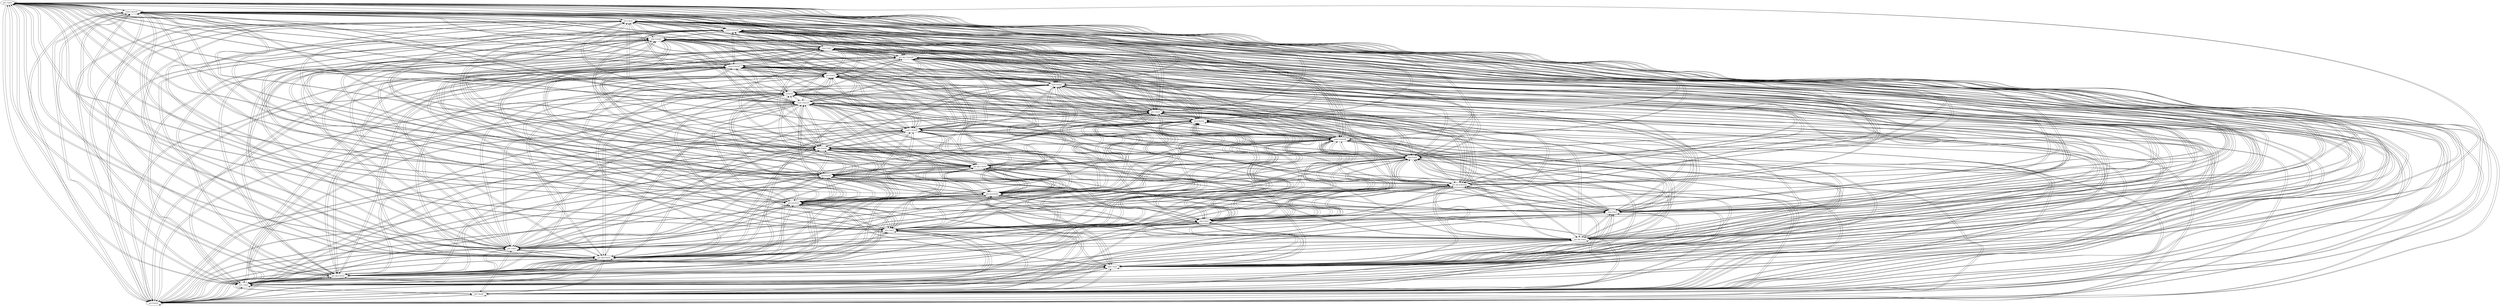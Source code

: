 digraph  {
	"prs.3-kuri"	 [cell="prs.3",
		tense=prs,
		weight=0.49];
	"prs.3-kuri" -> "prs.3-kuri"	 [weight=0.49];
	"cond.2-kurirE"	 [cell="cond.2",
		tense=cond,
		weight=0.33];
	"prs.3-kuri" -> "cond.2-kurirE"	 [weight=0.3201];
	"pst.6-kurir"	 [cell="pst.6",
		tense=pst,
		weight=0.86];
	"prs.3-kuri" -> "pst.6-kurir"	 [weight=0.4128];
	"ipf.5-kurjE"	 [cell="ipf.5",
		tense=ipf,
		weight=0.43];
	"prs.3-kuri" -> "ipf.5-kurjE"	 [weight=0.1892];
	"prs.1-kuri"	 [cell="prs.1",
		tense=prs,
		weight=0.49];
	"prs.3-kuri" -> "prs.1-kuri"	 [weight=0.49];
	"pst.sbj.2-kuris"	 [cell="pst.sbj.2",
		tense="pst.sbj",
		weight=0.86];
	"prs.3-kuri" -> "pst.sbj.2-kuris"	 [weight=0.4128];
	"sbjv.1-kuri"	 [cell="sbjv.1",
		tense=sbjv,
		weight=0.02];
	"prs.3-kuri" -> "sbjv.1-kuri"	 [weight=0.0064];
	"pst.sbj.6-kuris"	 [cell="pst.sbj.6",
		tense="pst.sbj",
		weight=0.86];
	"prs.3-kuri" -> "pst.sbj.6-kuris"	 [weight=0.4128];
	"pst.3-kuri"	 [cell="pst.3",
		tense=pst,
		weight=0.86];
	"prs.3-kuri" -> "pst.3-kuri"	 [weight=0.4128];
	"pst.sbj.3-kuri"	 [cell="pst.sbj.3",
		tense="pst.sbj",
		weight=0.86];
	"prs.3-kuri" -> "pst.sbj.3-kuri"	 [weight=0.4128];
	"prs.2-kuri"	 [cell="prs.2",
		tense=prs,
		weight=0.49];
	"prs.3-kuri" -> "prs.2-kuri"	 [weight=0.49];
	"sbjv.2-kuri"	 [cell="sbjv.2",
		tense=sbjv,
		weight=0.02];
	"prs.3-kuri" -> "sbjv.2-kuri"	 [weight=0.0064];
	"sbjv.3-kuri"	 [cell="sbjv.3",
		tense=sbjv,
		weight=0.02];
	"prs.3-kuri" -> "sbjv.3-kuri"	 [weight=0.0064];
	"pst.pcp-kuri"	 [cell="pst.pcp",
		tense="pst.pcp",
		weight=0.88];
	"prs.3-kuri" -> "pst.pcp-kuri"	 [weight=0.4312];
	"prs.pcp-kurjâ"	 [cell="prs.pcp",
		tense="prs.pcp",
		weight=0.02];
	"prs.3-kuri" -> "prs.pcp-kurjâ"	 [weight=0.0058];
	"pst.sbj.4-kurisjô"	 [cell="pst.sbj.4",
		tense="pst.sbj",
		weight=0.86];
	"prs.3-kuri" -> "pst.sbj.4-kurisjô"	 [weight=0.4128];
	"ipf.4-kurjô"	 [cell="ipf.4",
		tense=ipf,
		weight=0.43];
	"prs.3-kuri" -> "ipf.4-kurjô"	 [weight=0.1892];
	"pst.sbj.1-kuris"	 [cell="pst.sbj.1",
		tense="pst.sbj",
		weight=0.86];
	"prs.3-kuri" -> "pst.sbj.1-kuris"	 [weight=0.4128];
	"sbjv.6-kuri"	 [cell="sbjv.6",
		tense=sbjv,
		weight=0.02];
	"prs.3-kuri" -> "sbjv.6-kuri"	 [weight=0.0064];
	"pst.5-kurit"	 [cell="pst.5",
		tense=pst,
		weight=0.86];
	"prs.3-kuri" -> "pst.5-kurit"	 [weight=0.4128];
	"cond.5-kurirjE"	 [cell="cond.5",
		tense=cond,
		weight=0.33];
	"prs.3-kuri" -> "cond.5-kurirjE"	 [weight=0.3201];
	"cond.1-kurirE"	 [cell="cond.1",
		tense=cond,
		weight=0.33];
	"prs.3-kuri" -> "cond.1-kurirE"	 [weight=0.3201];
	"pst.4-kurim"	 [cell="pst.4",
		tense=pst,
		weight=0.86];
	"prs.3-kuri" -> "pst.4-kurim"	 [weight=0.4128];
	"pst.1-kuri"	 [cell="pst.1",
		tense=pst,
		weight=0.86];
	"prs.3-kuri" -> "pst.1-kuri"	 [weight=0.4128];
	"cond.3-kurirE"	 [cell="cond.3",
		tense=cond,
		weight=0.33];
	"prs.3-kuri" -> "cond.3-kurirE"	 [weight=0.3201];
	"inf-kurir"	 [cell=inf,
		tense=inf,
		weight=1.0];
	"prs.3-kuri" -> "inf-kurir"	 [weight=0.54];
	"sbjv.4-kurjô"	 [cell="sbjv.4",
		tense=sbjv,
		weight=0.43];
	"prs.3-kuri" -> "sbjv.4-kurjô"	 [weight=0.1204];
	"prs.6-kuri"	 [cell="prs.6",
		tense=prs,
		weight=0.02];
	"prs.3-kuri" -> "prs.6-kuri"	 [weight=0.0064];
	"cond.6-kurirE"	 [cell="cond.6",
		tense=cond,
		weight=0.33];
	"prs.3-kuri" -> "cond.6-kurirE"	 [weight=0.3201];
	"pst.sbj.5-kurisjE"	 [cell="pst.sbj.5",
		tense="pst.sbj",
		weight=0.86];
	"prs.3-kuri" -> "pst.sbj.5-kurisjE"	 [weight=0.4128];
	"imp.2-kuri"	 [cell="imp.2",
		tense=imp,
		weight=0.49];
	"prs.3-kuri" -> "imp.2-kuri"	 [weight=0.49];
	"sbjv.5-kurjE"	 [cell="sbjv.5",
		tense=sbjv,
		weight=0.43];
	"prs.3-kuri" -> "sbjv.5-kurjE"	 [weight=0.1204];
	"cond.4-kurirjô"	 [cell="cond.4",
		tense=cond,
		weight=0.33];
	"prs.3-kuri" -> "cond.4-kurirjô"	 [weight=0.3201];
	"pst.2-kuri"	 [cell="pst.2",
		tense=pst,
		weight=0.86];
	"prs.3-kuri" -> "pst.2-kuri"	 [weight=0.4128];
	"cond.2-kurirE" -> "prs.3-kuri"	 [weight=0.49];
	"cond.2-kurirE" -> "cond.2-kurirE"	 [weight=0.33];
	"cond.2-kurirE" -> "pst.6-kurir"	 [weight=0.43];
	"cond.2-kurirE" -> "ipf.5-kurjE"	 [weight=0.2021];
	"cond.2-kurirE" -> "prs.1-kuri"	 [weight=0.49];
	"cond.2-kurirE" -> "pst.sbj.2-kuris"	 [weight=0.43];
	"cond.2-kurirE" -> "sbjv.1-kuri"	 [weight=0.0094];
	"cond.2-kurirE" -> "pst.sbj.6-kuris"	 [weight=0.43];
	"cond.2-kurirE" -> "pst.3-kuri"	 [weight=0.43];
	"cond.2-kurirE" -> "pst.sbj.3-kuri"	 [weight=0.43];
	"cond.2-kurirE" -> "prs.2-kuri"	 [weight=0.49];
	"cond.2-kurirE" -> "sbjv.2-kuri"	 [weight=0.0094];
	"cond.2-kurirE" -> "sbjv.3-kuri"	 [weight=0.0094];
	"cond.2-kurirE" -> "pst.pcp-kuri"	 [weight=0.3696];
	"cond.2-kurirE" -> "prs.pcp-kurjâ"	 [weight=0.0118];
	"cond.2-kurirE" -> "pst.sbj.4-kurisjô"	 [weight=0.43];
	"cond.2-kurirE" -> "ipf.4-kurjô"	 [weight=0.2021];
	"cond.2-kurirE" -> "pst.sbj.1-kuris"	 [weight=0.43];
	"cond.2-kurirE" -> "sbjv.6-kuri"	 [weight=0.0094];
	"cond.2-kurirE" -> "pst.5-kurit"	 [weight=0.43];
	"cond.2-kurirE" -> "cond.5-kurirjE"	 [weight=0.33];
	"cond.2-kurirE" -> "cond.1-kurirE"	 [weight=0.33];
	"cond.2-kurirE" -> "pst.4-kurim"	 [weight=0.43];
	"cond.2-kurirE" -> "pst.1-kuri"	 [weight=0.43];
	"cond.2-kurirE" -> "cond.3-kurirE"	 [weight=0.33];
	"cond.2-kurirE" -> "inf-kurir"	 [weight=0.48];
	"cond.2-kurirE" -> "sbjv.4-kurjô"	 [weight=0.2021];
	"cond.2-kurirE" -> "prs.6-kuri"	 [weight=0.0094];
	"cond.2-kurirE" -> "cond.6-kurirE"	 [weight=0.33];
	"cond.2-kurirE" -> "pst.sbj.5-kurisjE"	 [weight=0.43];
	"cond.2-kurirE" -> "imp.2-kuri"	 [weight=0.49];
	"cond.2-kurirE" -> "sbjv.5-kurjE"	 [weight=0.2021];
	"cond.2-kurirE" -> "cond.4-kurirjô"	 [weight=0.33];
	"cond.2-kurirE" -> "pst.2-kuri"	 [weight=0.43];
	"pst.6-kurir" -> "prs.3-kuri"	 [weight=0.49];
	"pst.6-kurir" -> "cond.2-kurirE"	 [weight=0.3135];
	"pst.6-kurir" -> "pst.6-kurir"	 [weight=0.86];
	"pst.6-kurir" -> "ipf.5-kurjE"	 [weight=0.0215];
	"pst.6-kurir" -> "prs.1-kuri"	 [weight=0.49];
	"pst.6-kurir" -> "pst.sbj.2-kuris"	 [weight=0.86];
	"pst.6-kurir" -> "sbjv.1-kuri"	 [weight=0.0004];
	"pst.6-kurir" -> "pst.sbj.6-kuris"	 [weight=0.86];
	"pst.6-kurir" -> "pst.3-kuri"	 [weight=0.86];
	"pst.6-kurir" -> "pst.sbj.3-kuri"	 [weight=0.86];
	"pst.6-kurir" -> "prs.2-kuri"	 [weight=0.49];
	"pst.6-kurir" -> "sbjv.2-kuri"	 [weight=0.0004];
	"pst.6-kurir" -> "sbjv.3-kuri"	 [weight=0.0004];
	"pst.6-kurir" -> "pst.pcp-kuri"	 [weight=0.88];
	"pst.6-kurir" -> "prs.pcp-kurjâ"	 [weight=0.0006];
	"pst.6-kurir" -> "pst.sbj.4-kurisjô"	 [weight=0.86];
	"pst.6-kurir" -> "ipf.4-kurjô"	 [weight=0.0215];
	"pst.6-kurir" -> "pst.sbj.1-kuris"	 [weight=0.86];
	"pst.6-kurir" -> "sbjv.6-kuri"	 [weight=0.0004];
	"pst.6-kurir" -> "pst.5-kurit"	 [weight=0.86];
	"pst.6-kurir" -> "cond.5-kurirjE"	 [weight=0.3135];
	"pst.6-kurir" -> "cond.1-kurirE"	 [weight=0.3135];
	"pst.6-kurir" -> "pst.4-kurim"	 [weight=0.86];
	"pst.6-kurir" -> "pst.1-kuri"	 [weight=0.86];
	"pst.6-kurir" -> "cond.3-kurirE"	 [weight=0.3135];
	"pst.6-kurir" -> "inf-kurir"	 [weight=1.0];
	"pst.6-kurir" -> "sbjv.4-kurjô"	 [weight=0.0215];
	"pst.6-kurir" -> "prs.6-kuri"	 [weight=0.0004];
	"pst.6-kurir" -> "cond.6-kurirE"	 [weight=0.3135];
	"pst.6-kurir" -> "pst.sbj.5-kurisjE"	 [weight=0.86];
	"pst.6-kurir" -> "imp.2-kuri"	 [weight=0.49];
	"pst.6-kurir" -> "sbjv.5-kurjE"	 [weight=0.0215];
	"pst.6-kurir" -> "cond.4-kurirjô"	 [weight=0.3135];
	"pst.6-kurir" -> "pst.2-kuri"	 [weight=0.86];
	"ipf.5-kurjE" -> "prs.3-kuri"	 [weight=0.0245];
	"ipf.5-kurjE" -> "cond.2-kurirE"	 [weight=0.0066];
	"ipf.5-kurjE" -> "pst.6-kurir"	 [weight=0.0];
	"ipf.5-kurjE" -> "ipf.5-kurjE"	 [weight=0.43];
	"ipf.5-kurjE" -> "prs.1-kuri"	 [weight=0.0245];
	"ipf.5-kurjE" -> "pst.sbj.2-kuris"	 [weight=0.0];
	"ipf.5-kurjE" -> "sbjv.1-kuri"	 [weight=0.001];
	"ipf.5-kurjE" -> "pst.sbj.6-kuris"	 [weight=0.0];
	"ipf.5-kurjE" -> "pst.3-kuri"	 [weight=0.0];
	"ipf.5-kurjE" -> "pst.sbj.3-kuri"	 [weight=0.0];
	"ipf.5-kurjE" -> "prs.2-kuri"	 [weight=0.0245];
	"ipf.5-kurjE" -> "sbjv.2-kuri"	 [weight=0.001];
	"ipf.5-kurjE" -> "sbjv.3-kuri"	 [weight=0.001];
	"ipf.5-kurjE" -> "pst.pcp-kuri"	 [weight=0.0088];
	"ipf.5-kurjE" -> "prs.pcp-kurjâ"	 [weight=0.0016];
	"ipf.5-kurjE" -> "pst.sbj.4-kurisjô"	 [weight=0.0];
	"ipf.5-kurjE" -> "ipf.4-kurjô"	 [weight=0.43];
	"ipf.5-kurjE" -> "pst.sbj.1-kuris"	 [weight=0.0];
	"ipf.5-kurjE" -> "sbjv.6-kuri"	 [weight=0.001];
	"ipf.5-kurjE" -> "pst.5-kurit"	 [weight=0.0];
	"ipf.5-kurjE" -> "cond.5-kurirjE"	 [weight=0.0066];
	"ipf.5-kurjE" -> "cond.1-kurirE"	 [weight=0.0066];
	"ipf.5-kurjE" -> "pst.4-kurim"	 [weight=0.0];
	"ipf.5-kurjE" -> "pst.1-kuri"	 [weight=0.0];
	"ipf.5-kurjE" -> "cond.3-kurirE"	 [weight=0.0066];
	"ipf.5-kurjE" -> "inf-kurir"	 [weight=0.02];
	"ipf.5-kurjE" -> "sbjv.4-kurjô"	 [weight=0.43];
	"ipf.5-kurjE" -> "prs.6-kuri"	 [weight=0.001];
	"ipf.5-kurjE" -> "cond.6-kurirE"	 [weight=0.0066];
	"ipf.5-kurjE" -> "pst.sbj.5-kurisjE"	 [weight=0.0];
	"ipf.5-kurjE" -> "imp.2-kuri"	 [weight=0.0245];
	"ipf.5-kurjE" -> "sbjv.5-kurjE"	 [weight=0.43];
	"ipf.5-kurjE" -> "cond.4-kurirjô"	 [weight=0.0066];
	"ipf.5-kurjE" -> "pst.2-kuri"	 [weight=0.0];
	"prs.1-kuri" -> "prs.3-kuri"	 [weight=0.49];
	"prs.1-kuri" -> "cond.2-kurirE"	 [weight=0.3201];
	"prs.1-kuri" -> "pst.6-kurir"	 [weight=0.4128];
	"prs.1-kuri" -> "ipf.5-kurjE"	 [weight=0.1204];
	"prs.1-kuri" -> "prs.1-kuri"	 [weight=0.49];
	"prs.1-kuri" -> "pst.sbj.2-kuris"	 [weight=0.4128];
	"prs.1-kuri" -> "sbjv.1-kuri"	 [weight=0.0064];
	"prs.1-kuri" -> "pst.sbj.6-kuris"	 [weight=0.4128];
	"prs.1-kuri" -> "pst.3-kuri"	 [weight=0.4128];
	"prs.1-kuri" -> "pst.sbj.3-kuri"	 [weight=0.4128];
	"prs.1-kuri" -> "prs.2-kuri"	 [weight=0.49];
	"prs.1-kuri" -> "sbjv.2-kuri"	 [weight=0.0064];
	"prs.1-kuri" -> "sbjv.3-kuri"	 [weight=0.0064];
	"prs.1-kuri" -> "pst.pcp-kuri"	 [weight=0.4312];
	"prs.1-kuri" -> "prs.pcp-kurjâ"	 [weight=0.0058];
	"prs.1-kuri" -> "pst.sbj.4-kurisjô"	 [weight=0.4128];
	"prs.1-kuri" -> "ipf.4-kurjô"	 [weight=0.1204];
	"prs.1-kuri" -> "pst.sbj.1-kuris"	 [weight=0.4128];
	"prs.1-kuri" -> "sbjv.6-kuri"	 [weight=0.0064];
	"prs.1-kuri" -> "pst.5-kurit"	 [weight=0.4128];
	"prs.1-kuri" -> "cond.5-kurirjE"	 [weight=0.3201];
	"prs.1-kuri" -> "cond.1-kurirE"	 [weight=0.3201];
	"prs.1-kuri" -> "pst.4-kurim"	 [weight=0.4128];
	"prs.1-kuri" -> "pst.1-kuri"	 [weight=0.4128];
	"prs.1-kuri" -> "cond.3-kurirE"	 [weight=0.3201];
	"prs.1-kuri" -> "inf-kurir"	 [weight=0.54];
	"prs.1-kuri" -> "sbjv.4-kurjô"	 [weight=0.1204];
	"prs.1-kuri" -> "prs.6-kuri"	 [weight=0.0064];
	"prs.1-kuri" -> "cond.6-kurirE"	 [weight=0.3201];
	"prs.1-kuri" -> "pst.sbj.5-kurisjE"	 [weight=0.4128];
	"prs.1-kuri" -> "imp.2-kuri"	 [weight=0.49];
	"prs.1-kuri" -> "sbjv.5-kurjE"	 [weight=0.1204];
	"prs.1-kuri" -> "cond.4-kurirjô"	 [weight=0.3201];
	"prs.1-kuri" -> "pst.2-kuri"	 [weight=0.4128];
	"pst.sbj.2-kuris" -> "prs.3-kuri"	 [weight=0.49];
	"pst.sbj.2-kuris" -> "cond.2-kurirE"	 [weight=0.3135];
	"pst.sbj.2-kuris" -> "pst.6-kurir"	 [weight=0.86];
	"pst.sbj.2-kuris" -> "ipf.5-kurjE"	 [weight=0.0215];
	"pst.sbj.2-kuris" -> "prs.1-kuri"	 [weight=0.49];
	"pst.sbj.2-kuris" -> "pst.sbj.2-kuris"	 [weight=0.86];
	"pst.sbj.2-kuris" -> "sbjv.1-kuri"	 [weight=0.0004];
	"pst.sbj.2-kuris" -> "pst.sbj.6-kuris"	 [weight=0.86];
	"pst.sbj.2-kuris" -> "pst.3-kuri"	 [weight=0.86];
	"pst.sbj.2-kuris" -> "pst.sbj.3-kuri"	 [weight=0.86];
	"pst.sbj.2-kuris" -> "prs.2-kuri"	 [weight=0.49];
	"pst.sbj.2-kuris" -> "sbjv.2-kuri"	 [weight=0.0004];
	"pst.sbj.2-kuris" -> "sbjv.3-kuri"	 [weight=0.0004];
	"pst.sbj.2-kuris" -> "pst.pcp-kuri"	 [weight=0.88];
	"pst.sbj.2-kuris" -> "prs.pcp-kurjâ"	 [weight=0.0006];
	"pst.sbj.2-kuris" -> "pst.sbj.4-kurisjô"	 [weight=0.86];
	"pst.sbj.2-kuris" -> "ipf.4-kurjô"	 [weight=0.0215];
	"pst.sbj.2-kuris" -> "pst.sbj.1-kuris"	 [weight=0.86];
	"pst.sbj.2-kuris" -> "sbjv.6-kuri"	 [weight=0.0004];
	"pst.sbj.2-kuris" -> "pst.5-kurit"	 [weight=0.86];
	"pst.sbj.2-kuris" -> "cond.5-kurirjE"	 [weight=0.3135];
	"pst.sbj.2-kuris" -> "cond.1-kurirE"	 [weight=0.3135];
	"pst.sbj.2-kuris" -> "pst.4-kurim"	 [weight=0.86];
	"pst.sbj.2-kuris" -> "pst.1-kuri"	 [weight=0.86];
	"pst.sbj.2-kuris" -> "cond.3-kurirE"	 [weight=0.3135];
	"pst.sbj.2-kuris" -> "inf-kurir"	 [weight=1.0];
	"pst.sbj.2-kuris" -> "sbjv.4-kurjô"	 [weight=0.0215];
	"pst.sbj.2-kuris" -> "prs.6-kuri"	 [weight=0.0004];
	"pst.sbj.2-kuris" -> "cond.6-kurirE"	 [weight=0.3135];
	"pst.sbj.2-kuris" -> "pst.sbj.5-kurisjE"	 [weight=0.86];
	"pst.sbj.2-kuris" -> "imp.2-kuri"	 [weight=0.49];
	"pst.sbj.2-kuris" -> "sbjv.5-kurjE"	 [weight=0.0215];
	"pst.sbj.2-kuris" -> "cond.4-kurirjô"	 [weight=0.3135];
	"pst.sbj.2-kuris" -> "pst.2-kuri"	 [weight=0.86];
	"sbjv.1-kuri" -> "prs.3-kuri"	 [weight=0.49];
	"sbjv.1-kuri" -> "cond.2-kurirE"	 [weight=0.33];
	"sbjv.1-kuri" -> "pst.6-kurir"	 [weight=0.043];
	"sbjv.1-kuri" -> "ipf.5-kurjE"	 [weight=0.3956];
	"sbjv.1-kuri" -> "prs.1-kuri"	 [weight=0.49];
	"sbjv.1-kuri" -> "pst.sbj.2-kuris"	 [weight=0.043];
	"sbjv.1-kuri" -> "sbjv.1-kuri"	 [weight=0.02];
	"sbjv.1-kuri" -> "pst.sbj.6-kuris"	 [weight=0.043];
	"sbjv.1-kuri" -> "pst.3-kuri"	 [weight=0.043];
	"sbjv.1-kuri" -> "pst.sbj.3-kuri"	 [weight=0.043];
	"sbjv.1-kuri" -> "prs.2-kuri"	 [weight=0.49];
	"sbjv.1-kuri" -> "sbjv.2-kuri"	 [weight=0.02];
	"sbjv.1-kuri" -> "sbjv.3-kuri"	 [weight=0.02];
	"sbjv.1-kuri" -> "pst.pcp-kuri"	 [weight=0.044];
	"sbjv.1-kuri" -> "prs.pcp-kurjâ"	 [weight=0.0184];
	"sbjv.1-kuri" -> "pst.sbj.4-kurisjô"	 [weight=0.043];
	"sbjv.1-kuri" -> "ipf.4-kurjô"	 [weight=0.3956];
	"sbjv.1-kuri" -> "pst.sbj.1-kuris"	 [weight=0.043];
	"sbjv.1-kuri" -> "sbjv.6-kuri"	 [weight=0.02];
	"sbjv.1-kuri" -> "pst.5-kurit"	 [weight=0.043];
	"sbjv.1-kuri" -> "cond.5-kurirjE"	 [weight=0.33];
	"sbjv.1-kuri" -> "cond.1-kurirE"	 [weight=0.33];
	"sbjv.1-kuri" -> "pst.4-kurim"	 [weight=0.043];
	"sbjv.1-kuri" -> "pst.1-kuri"	 [weight=0.043];
	"sbjv.1-kuri" -> "cond.3-kurirE"	 [weight=0.33];
	"sbjv.1-kuri" -> "inf-kurir"	 [weight=0.04];
	"sbjv.1-kuri" -> "sbjv.4-kurjô"	 [weight=0.3956];
	"sbjv.1-kuri" -> "prs.6-kuri"	 [weight=0.02];
	"sbjv.1-kuri" -> "cond.6-kurirE"	 [weight=0.33];
	"sbjv.1-kuri" -> "pst.sbj.5-kurisjE"	 [weight=0.043];
	"sbjv.1-kuri" -> "imp.2-kuri"	 [weight=0.49];
	"sbjv.1-kuri" -> "sbjv.5-kurjE"	 [weight=0.3956];
	"sbjv.1-kuri" -> "cond.4-kurirjô"	 [weight=0.33];
	"sbjv.1-kuri" -> "pst.2-kuri"	 [weight=0.043];
	"pst.sbj.6-kuris" -> "prs.3-kuri"	 [weight=0.49];
	"pst.sbj.6-kuris" -> "cond.2-kurirE"	 [weight=0.3135];
	"pst.sbj.6-kuris" -> "pst.6-kurir"	 [weight=0.86];
	"pst.sbj.6-kuris" -> "ipf.5-kurjE"	 [weight=0.0215];
	"pst.sbj.6-kuris" -> "prs.1-kuri"	 [weight=0.49];
	"pst.sbj.6-kuris" -> "pst.sbj.2-kuris"	 [weight=0.86];
	"pst.sbj.6-kuris" -> "sbjv.1-kuri"	 [weight=0.0004];
	"pst.sbj.6-kuris" -> "pst.sbj.6-kuris"	 [weight=0.86];
	"pst.sbj.6-kuris" -> "pst.3-kuri"	 [weight=0.86];
	"pst.sbj.6-kuris" -> "pst.sbj.3-kuri"	 [weight=0.86];
	"pst.sbj.6-kuris" -> "prs.2-kuri"	 [weight=0.49];
	"pst.sbj.6-kuris" -> "sbjv.2-kuri"	 [weight=0.0004];
	"pst.sbj.6-kuris" -> "sbjv.3-kuri"	 [weight=0.0004];
	"pst.sbj.6-kuris" -> "pst.pcp-kuri"	 [weight=0.88];
	"pst.sbj.6-kuris" -> "prs.pcp-kurjâ"	 [weight=0.0006];
	"pst.sbj.6-kuris" -> "pst.sbj.4-kurisjô"	 [weight=0.86];
	"pst.sbj.6-kuris" -> "ipf.4-kurjô"	 [weight=0.0215];
	"pst.sbj.6-kuris" -> "pst.sbj.1-kuris"	 [weight=0.86];
	"pst.sbj.6-kuris" -> "sbjv.6-kuri"	 [weight=0.0004];
	"pst.sbj.6-kuris" -> "pst.5-kurit"	 [weight=0.86];
	"pst.sbj.6-kuris" -> "cond.5-kurirjE"	 [weight=0.3135];
	"pst.sbj.6-kuris" -> "cond.1-kurirE"	 [weight=0.3135];
	"pst.sbj.6-kuris" -> "pst.4-kurim"	 [weight=0.86];
	"pst.sbj.6-kuris" -> "pst.1-kuri"	 [weight=0.86];
	"pst.sbj.6-kuris" -> "cond.3-kurirE"	 [weight=0.3135];
	"pst.sbj.6-kuris" -> "inf-kurir"	 [weight=1.0];
	"pst.sbj.6-kuris" -> "sbjv.4-kurjô"	 [weight=0.0215];
	"pst.sbj.6-kuris" -> "prs.6-kuri"	 [weight=0.0004];
	"pst.sbj.6-kuris" -> "cond.6-kurirE"	 [weight=0.3135];
	"pst.sbj.6-kuris" -> "pst.sbj.5-kurisjE"	 [weight=0.86];
	"pst.sbj.6-kuris" -> "imp.2-kuri"	 [weight=0.49];
	"pst.sbj.6-kuris" -> "sbjv.5-kurjE"	 [weight=0.0215];
	"pst.sbj.6-kuris" -> "cond.4-kurirjô"	 [weight=0.3135];
	"pst.sbj.6-kuris" -> "pst.2-kuri"	 [weight=0.86];
	"pst.3-kuri" -> "prs.3-kuri"	 [weight=0.49];
	"pst.3-kuri" -> "cond.2-kurirE"	 [weight=0.3135];
	"pst.3-kuri" -> "pst.6-kurir"	 [weight=0.86];
	"pst.3-kuri" -> "ipf.5-kurjE"	 [weight=0.0215];
	"pst.3-kuri" -> "prs.1-kuri"	 [weight=0.49];
	"pst.3-kuri" -> "pst.sbj.2-kuris"	 [weight=0.86];
	"pst.3-kuri" -> "sbjv.1-kuri"	 [weight=0.0004];
	"pst.3-kuri" -> "pst.sbj.6-kuris"	 [weight=0.86];
	"pst.3-kuri" -> "pst.3-kuri"	 [weight=0.86];
	"pst.3-kuri" -> "pst.sbj.3-kuri"	 [weight=0.86];
	"pst.3-kuri" -> "prs.2-kuri"	 [weight=0.49];
	"pst.3-kuri" -> "sbjv.2-kuri"	 [weight=0.0004];
	"pst.3-kuri" -> "sbjv.3-kuri"	 [weight=0.0004];
	"pst.3-kuri" -> "pst.pcp-kuri"	 [weight=0.88];
	"pst.3-kuri" -> "prs.pcp-kurjâ"	 [weight=0.0006];
	"pst.3-kuri" -> "pst.sbj.4-kurisjô"	 [weight=0.86];
	"pst.3-kuri" -> "ipf.4-kurjô"	 [weight=0.0215];
	"pst.3-kuri" -> "pst.sbj.1-kuris"	 [weight=0.86];
	"pst.3-kuri" -> "sbjv.6-kuri"	 [weight=0.0004];
	"pst.3-kuri" -> "pst.5-kurit"	 [weight=0.86];
	"pst.3-kuri" -> "cond.5-kurirjE"	 [weight=0.3135];
	"pst.3-kuri" -> "cond.1-kurirE"	 [weight=0.3135];
	"pst.3-kuri" -> "pst.4-kurim"	 [weight=0.86];
	"pst.3-kuri" -> "pst.1-kuri"	 [weight=0.86];
	"pst.3-kuri" -> "cond.3-kurirE"	 [weight=0.3135];
	"pst.3-kuri" -> "inf-kurir"	 [weight=1.0];
	"pst.3-kuri" -> "sbjv.4-kurjô"	 [weight=0.0215];
	"pst.3-kuri" -> "prs.6-kuri"	 [weight=0.0004];
	"pst.3-kuri" -> "cond.6-kurirE"	 [weight=0.3135];
	"pst.3-kuri" -> "pst.sbj.5-kurisjE"	 [weight=0.86];
	"pst.3-kuri" -> "imp.2-kuri"	 [weight=0.49];
	"pst.3-kuri" -> "sbjv.5-kurjE"	 [weight=0.0215];
	"pst.3-kuri" -> "cond.4-kurirjô"	 [weight=0.3135];
	"pst.3-kuri" -> "pst.2-kuri"	 [weight=0.86];
	"pst.sbj.3-kuri" -> "prs.3-kuri"	 [weight=0.49];
	"pst.sbj.3-kuri" -> "cond.2-kurirE"	 [weight=0.3135];
	"pst.sbj.3-kuri" -> "pst.6-kurir"	 [weight=0.86];
	"pst.sbj.3-kuri" -> "ipf.5-kurjE"	 [weight=0.0215];
	"pst.sbj.3-kuri" -> "prs.1-kuri"	 [weight=0.49];
	"pst.sbj.3-kuri" -> "pst.sbj.2-kuris"	 [weight=0.86];
	"pst.sbj.3-kuri" -> "sbjv.1-kuri"	 [weight=0.0004];
	"pst.sbj.3-kuri" -> "pst.sbj.6-kuris"	 [weight=0.86];
	"pst.sbj.3-kuri" -> "pst.3-kuri"	 [weight=0.86];
	"pst.sbj.3-kuri" -> "pst.sbj.3-kuri"	 [weight=0.86];
	"pst.sbj.3-kuri" -> "prs.2-kuri"	 [weight=0.49];
	"pst.sbj.3-kuri" -> "sbjv.2-kuri"	 [weight=0.0004];
	"pst.sbj.3-kuri" -> "sbjv.3-kuri"	 [weight=0.0004];
	"pst.sbj.3-kuri" -> "pst.pcp-kuri"	 [weight=0.88];
	"pst.sbj.3-kuri" -> "prs.pcp-kurjâ"	 [weight=0.0006];
	"pst.sbj.3-kuri" -> "pst.sbj.4-kurisjô"	 [weight=0.86];
	"pst.sbj.3-kuri" -> "ipf.4-kurjô"	 [weight=0.0215];
	"pst.sbj.3-kuri" -> "pst.sbj.1-kuris"	 [weight=0.86];
	"pst.sbj.3-kuri" -> "sbjv.6-kuri"	 [weight=0.0004];
	"pst.sbj.3-kuri" -> "pst.5-kurit"	 [weight=0.86];
	"pst.sbj.3-kuri" -> "cond.5-kurirjE"	 [weight=0.3135];
	"pst.sbj.3-kuri" -> "cond.1-kurirE"	 [weight=0.3135];
	"pst.sbj.3-kuri" -> "pst.4-kurim"	 [weight=0.86];
	"pst.sbj.3-kuri" -> "pst.1-kuri"	 [weight=0.86];
	"pst.sbj.3-kuri" -> "cond.3-kurirE"	 [weight=0.3135];
	"pst.sbj.3-kuri" -> "inf-kurir"	 [weight=1.0];
	"pst.sbj.3-kuri" -> "sbjv.4-kurjô"	 [weight=0.0215];
	"pst.sbj.3-kuri" -> "prs.6-kuri"	 [weight=0.0004];
	"pst.sbj.3-kuri" -> "cond.6-kurirE"	 [weight=0.3135];
	"pst.sbj.3-kuri" -> "pst.sbj.5-kurisjE"	 [weight=0.86];
	"pst.sbj.3-kuri" -> "imp.2-kuri"	 [weight=0.49];
	"pst.sbj.3-kuri" -> "sbjv.5-kurjE"	 [weight=0.0215];
	"pst.sbj.3-kuri" -> "cond.4-kurirjô"	 [weight=0.3135];
	"pst.sbj.3-kuri" -> "pst.2-kuri"	 [weight=0.86];
	"prs.2-kuri" -> "prs.3-kuri"	 [weight=0.49];
	"prs.2-kuri" -> "cond.2-kurirE"	 [weight=0.3201];
	"prs.2-kuri" -> "pst.6-kurir"	 [weight=0.4128];
	"prs.2-kuri" -> "ipf.5-kurjE"	 [weight=0.1892];
	"prs.2-kuri" -> "prs.1-kuri"	 [weight=0.49];
	"prs.2-kuri" -> "pst.sbj.2-kuris"	 [weight=0.4128];
	"prs.2-kuri" -> "sbjv.1-kuri"	 [weight=0.0064];
	"prs.2-kuri" -> "pst.sbj.6-kuris"	 [weight=0.4128];
	"prs.2-kuri" -> "pst.3-kuri"	 [weight=0.4128];
	"prs.2-kuri" -> "pst.sbj.3-kuri"	 [weight=0.4128];
	"prs.2-kuri" -> "prs.2-kuri"	 [weight=0.49];
	"prs.2-kuri" -> "sbjv.2-kuri"	 [weight=0.0064];
	"prs.2-kuri" -> "sbjv.3-kuri"	 [weight=0.0064];
	"prs.2-kuri" -> "pst.pcp-kuri"	 [weight=0.4312];
	"prs.2-kuri" -> "prs.pcp-kurjâ"	 [weight=0.0058];
	"prs.2-kuri" -> "pst.sbj.4-kurisjô"	 [weight=0.4128];
	"prs.2-kuri" -> "ipf.4-kurjô"	 [weight=0.1892];
	"prs.2-kuri" -> "pst.sbj.1-kuris"	 [weight=0.4128];
	"prs.2-kuri" -> "sbjv.6-kuri"	 [weight=0.0064];
	"prs.2-kuri" -> "pst.5-kurit"	 [weight=0.4128];
	"prs.2-kuri" -> "cond.5-kurirjE"	 [weight=0.3201];
	"prs.2-kuri" -> "cond.1-kurirE"	 [weight=0.3201];
	"prs.2-kuri" -> "pst.4-kurim"	 [weight=0.4128];
	"prs.2-kuri" -> "pst.1-kuri"	 [weight=0.4128];
	"prs.2-kuri" -> "cond.3-kurirE"	 [weight=0.3201];
	"prs.2-kuri" -> "inf-kurir"	 [weight=0.54];
	"prs.2-kuri" -> "sbjv.4-kurjô"	 [weight=0.1204];
	"prs.2-kuri" -> "prs.6-kuri"	 [weight=0.0064];
	"prs.2-kuri" -> "cond.6-kurirE"	 [weight=0.3201];
	"prs.2-kuri" -> "pst.sbj.5-kurisjE"	 [weight=0.4128];
	"prs.2-kuri" -> "imp.2-kuri"	 [weight=0.49];
	"prs.2-kuri" -> "sbjv.5-kurjE"	 [weight=0.1204];
	"prs.2-kuri" -> "cond.4-kurirjô"	 [weight=0.3201];
	"prs.2-kuri" -> "pst.2-kuri"	 [weight=0.4128];
	"sbjv.2-kuri" -> "prs.3-kuri"	 [weight=0.49];
	"sbjv.2-kuri" -> "cond.2-kurirE"	 [weight=0.33];
	"sbjv.2-kuri" -> "pst.6-kurir"	 [weight=0.043];
	"sbjv.2-kuri" -> "ipf.5-kurjE"	 [weight=0.3956];
	"sbjv.2-kuri" -> "prs.1-kuri"	 [weight=0.49];
	"sbjv.2-kuri" -> "pst.sbj.2-kuris"	 [weight=0.043];
	"sbjv.2-kuri" -> "sbjv.1-kuri"	 [weight=0.02];
	"sbjv.2-kuri" -> "pst.sbj.6-kuris"	 [weight=0.043];
	"sbjv.2-kuri" -> "pst.3-kuri"	 [weight=0.043];
	"sbjv.2-kuri" -> "pst.sbj.3-kuri"	 [weight=0.043];
	"sbjv.2-kuri" -> "prs.2-kuri"	 [weight=0.49];
	"sbjv.2-kuri" -> "sbjv.2-kuri"	 [weight=0.02];
	"sbjv.2-kuri" -> "sbjv.3-kuri"	 [weight=0.02];
	"sbjv.2-kuri" -> "pst.pcp-kuri"	 [weight=0.044];
	"sbjv.2-kuri" -> "prs.pcp-kurjâ"	 [weight=0.0184];
	"sbjv.2-kuri" -> "pst.sbj.4-kurisjô"	 [weight=0.043];
	"sbjv.2-kuri" -> "ipf.4-kurjô"	 [weight=0.3956];
	"sbjv.2-kuri" -> "pst.sbj.1-kuris"	 [weight=0.043];
	"sbjv.2-kuri" -> "sbjv.6-kuri"	 [weight=0.02];
	"sbjv.2-kuri" -> "pst.5-kurit"	 [weight=0.043];
	"sbjv.2-kuri" -> "cond.5-kurirjE"	 [weight=0.33];
	"sbjv.2-kuri" -> "cond.1-kurirE"	 [weight=0.33];
	"sbjv.2-kuri" -> "pst.4-kurim"	 [weight=0.043];
	"sbjv.2-kuri" -> "pst.1-kuri"	 [weight=0.043];
	"sbjv.2-kuri" -> "cond.3-kurirE"	 [weight=0.33];
	"sbjv.2-kuri" -> "inf-kurir"	 [weight=0.04];
	"sbjv.2-kuri" -> "sbjv.4-kurjô"	 [weight=0.3956];
	"sbjv.2-kuri" -> "prs.6-kuri"	 [weight=0.02];
	"sbjv.2-kuri" -> "cond.6-kurirE"	 [weight=0.33];
	"sbjv.2-kuri" -> "pst.sbj.5-kurisjE"	 [weight=0.043];
	"sbjv.2-kuri" -> "imp.2-kuri"	 [weight=0.49];
	"sbjv.2-kuri" -> "sbjv.5-kurjE"	 [weight=0.3956];
	"sbjv.2-kuri" -> "cond.4-kurirjô"	 [weight=0.33];
	"sbjv.2-kuri" -> "pst.2-kuri"	 [weight=0.043];
	"sbjv.3-kuri" -> "prs.3-kuri"	 [weight=0.49];
	"sbjv.3-kuri" -> "cond.2-kurirE"	 [weight=0.33];
	"sbjv.3-kuri" -> "pst.6-kurir"	 [weight=0.043];
	"sbjv.3-kuri" -> "ipf.5-kurjE"	 [weight=0.3956];
	"sbjv.3-kuri" -> "prs.1-kuri"	 [weight=0.49];
	"sbjv.3-kuri" -> "pst.sbj.2-kuris"	 [weight=0.043];
	"sbjv.3-kuri" -> "sbjv.1-kuri"	 [weight=0.02];
	"sbjv.3-kuri" -> "pst.sbj.6-kuris"	 [weight=0.043];
	"sbjv.3-kuri" -> "pst.3-kuri"	 [weight=0.043];
	"sbjv.3-kuri" -> "pst.sbj.3-kuri"	 [weight=0.043];
	"sbjv.3-kuri" -> "prs.2-kuri"	 [weight=0.49];
	"sbjv.3-kuri" -> "sbjv.2-kuri"	 [weight=0.02];
	"sbjv.3-kuri" -> "sbjv.3-kuri"	 [weight=0.02];
	"sbjv.3-kuri" -> "pst.pcp-kuri"	 [weight=0.044];
	"sbjv.3-kuri" -> "prs.pcp-kurjâ"	 [weight=0.0184];
	"sbjv.3-kuri" -> "pst.sbj.4-kurisjô"	 [weight=0.043];
	"sbjv.3-kuri" -> "ipf.4-kurjô"	 [weight=0.3956];
	"sbjv.3-kuri" -> "pst.sbj.1-kuris"	 [weight=0.043];
	"sbjv.3-kuri" -> "sbjv.6-kuri"	 [weight=0.02];
	"sbjv.3-kuri" -> "pst.5-kurit"	 [weight=0.043];
	"sbjv.3-kuri" -> "cond.5-kurirjE"	 [weight=0.33];
	"sbjv.3-kuri" -> "cond.1-kurirE"	 [weight=0.33];
	"sbjv.3-kuri" -> "pst.4-kurim"	 [weight=0.043];
	"sbjv.3-kuri" -> "pst.1-kuri"	 [weight=0.043];
	"sbjv.3-kuri" -> "cond.3-kurirE"	 [weight=0.33];
	"sbjv.3-kuri" -> "inf-kurir"	 [weight=0.04];
	"sbjv.3-kuri" -> "sbjv.4-kurjô"	 [weight=0.3956];
	"sbjv.3-kuri" -> "prs.6-kuri"	 [weight=0.02];
	"sbjv.3-kuri" -> "cond.6-kurirE"	 [weight=0.33];
	"sbjv.3-kuri" -> "pst.sbj.5-kurisjE"	 [weight=0.043];
	"sbjv.3-kuri" -> "imp.2-kuri"	 [weight=0.49];
	"sbjv.3-kuri" -> "sbjv.5-kurjE"	 [weight=0.3956];
	"sbjv.3-kuri" -> "cond.4-kurirjô"	 [weight=0.33];
	"sbjv.3-kuri" -> "pst.2-kuri"	 [weight=0.043];
	"pst.pcp-kuri" -> "prs.3-kuri"	 [weight=0.49];
	"pst.pcp-kuri" -> "cond.2-kurirE"	 [weight=0.33];
	"pst.pcp-kuri" -> "pst.6-kurir"	 [weight=0.86];
	"pst.pcp-kuri" -> "ipf.5-kurjE"	 [weight=0.0215];
	"pst.pcp-kuri" -> "prs.1-kuri"	 [weight=0.49];
	"pst.pcp-kuri" -> "pst.sbj.2-kuris"	 [weight=0.86];
	"pst.pcp-kuri" -> "sbjv.1-kuri"	 [weight=0.0006];
	"pst.pcp-kuri" -> "pst.sbj.6-kuris"	 [weight=0.86];
	"pst.pcp-kuri" -> "pst.3-kuri"	 [weight=0.86];
	"pst.pcp-kuri" -> "pst.sbj.3-kuri"	 [weight=0.86];
	"pst.pcp-kuri" -> "prs.2-kuri"	 [weight=0.49];
	"pst.pcp-kuri" -> "sbjv.2-kuri"	 [weight=0.0006];
	"pst.pcp-kuri" -> "sbjv.3-kuri"	 [weight=0.0006];
	"pst.pcp-kuri" -> "pst.pcp-kuri"	 [weight=0.88];
	"pst.pcp-kuri" -> "prs.pcp-kurjâ"	 [weight=0.001];
	"pst.pcp-kuri" -> "pst.sbj.4-kurisjô"	 [weight=0.86];
	"pst.pcp-kuri" -> "ipf.4-kurjô"	 [weight=0.0215];
	"pst.pcp-kuri" -> "pst.sbj.1-kuris"	 [weight=0.86];
	"pst.pcp-kuri" -> "sbjv.6-kuri"	 [weight=0.0006];
	"pst.pcp-kuri" -> "pst.5-kurit"	 [weight=0.86];
	"pst.pcp-kuri" -> "cond.5-kurirjE"	 [weight=0.33];
	"pst.pcp-kuri" -> "cond.1-kurirE"	 [weight=0.33];
	"pst.pcp-kuri" -> "pst.4-kurim"	 [weight=0.86];
	"pst.pcp-kuri" -> "pst.1-kuri"	 [weight=0.86];
	"pst.pcp-kuri" -> "cond.3-kurirE"	 [weight=0.33];
	"pst.pcp-kuri" -> "inf-kurir"	 [weight=0.07];
	"pst.pcp-kuri" -> "sbjv.4-kurjô"	 [weight=0.0215];
	"pst.pcp-kuri" -> "prs.6-kuri"	 [weight=0.0006];
	"pst.pcp-kuri" -> "cond.6-kurirE"	 [weight=0.33];
	"pst.pcp-kuri" -> "pst.sbj.5-kurisjE"	 [weight=0.86];
	"pst.pcp-kuri" -> "imp.2-kuri"	 [weight=0.49];
	"pst.pcp-kuri" -> "sbjv.5-kurjE"	 [weight=0.0215];
	"pst.pcp-kuri" -> "cond.4-kurirjô"	 [weight=0.33];
	"pst.pcp-kuri" -> "pst.2-kuri"	 [weight=0.86];
	"prs.pcp-kurjâ" -> "prs.3-kuri"	 [weight=0.49];
	"prs.pcp-kurjâ" -> "cond.2-kurirE"	 [weight=0.33];
	"prs.pcp-kurjâ" -> "pst.6-kurir"	 [weight=0.0774];
	"prs.pcp-kurjâ" -> "ipf.5-kurjE"	 [weight=0.43];
	"prs.pcp-kurjâ" -> "prs.1-kuri"	 [weight=0.49];
	"prs.pcp-kurjâ" -> "pst.sbj.2-kuris"	 [weight=0.0774];
	"prs.pcp-kurjâ" -> "sbjv.1-kuri"	 [weight=0.02];
	"prs.pcp-kurjâ" -> "pst.sbj.6-kuris"	 [weight=0.0774];
	"prs.pcp-kurjâ" -> "pst.3-kuri"	 [weight=0.0774];
	"prs.pcp-kurjâ" -> "pst.sbj.3-kuri"	 [weight=0.0774];
	"prs.pcp-kurjâ" -> "prs.2-kuri"	 [weight=0.49];
	"prs.pcp-kurjâ" -> "sbjv.2-kuri"	 [weight=0.02];
	"prs.pcp-kurjâ" -> "sbjv.3-kuri"	 [weight=0.02];
	"prs.pcp-kurjâ" -> "pst.pcp-kuri"	 [weight=0.5896];
	"prs.pcp-kurjâ" -> "prs.pcp-kurjâ"	 [weight=0.02];
	"prs.pcp-kurjâ" -> "pst.sbj.4-kurisjô"	 [weight=0.0774];
	"prs.pcp-kurjâ" -> "ipf.4-kurjô"	 [weight=0.43];
	"prs.pcp-kurjâ" -> "pst.sbj.1-kuris"	 [weight=0.0774];
	"prs.pcp-kurjâ" -> "sbjv.6-kuri"	 [weight=0.02];
	"prs.pcp-kurjâ" -> "pst.5-kurit"	 [weight=0.0774];
	"prs.pcp-kurjâ" -> "cond.5-kurirjE"	 [weight=0.33];
	"prs.pcp-kurjâ" -> "cond.1-kurirE"	 [weight=0.33];
	"prs.pcp-kurjâ" -> "pst.4-kurim"	 [weight=0.0774];
	"prs.pcp-kurjâ" -> "pst.1-kuri"	 [weight=0.0774];
	"prs.pcp-kurjâ" -> "cond.3-kurirE"	 [weight=0.33];
	"prs.pcp-kurjâ" -> "inf-kurir"	 [weight=0.05];
	"prs.pcp-kurjâ" -> "sbjv.4-kurjô"	 [weight=0.43];
	"prs.pcp-kurjâ" -> "prs.6-kuri"	 [weight=0.0174];
	"prs.pcp-kurjâ" -> "cond.6-kurirE"	 [weight=0.33];
	"prs.pcp-kurjâ" -> "pst.sbj.5-kurisjE"	 [weight=0.0774];
	"prs.pcp-kurjâ" -> "imp.2-kuri"	 [weight=0.49];
	"prs.pcp-kurjâ" -> "sbjv.5-kurjE"	 [weight=0.43];
	"prs.pcp-kurjâ" -> "cond.4-kurirjô"	 [weight=0.33];
	"prs.pcp-kurjâ" -> "pst.2-kuri"	 [weight=0.0774];
	"pst.sbj.4-kurisjô" -> "prs.3-kuri"	 [weight=0.49];
	"pst.sbj.4-kurisjô" -> "cond.2-kurirE"	 [weight=0.3135];
	"pst.sbj.4-kurisjô" -> "pst.6-kurir"	 [weight=0.86];
	"pst.sbj.4-kurisjô" -> "ipf.5-kurjE"	 [weight=0.0215];
	"pst.sbj.4-kurisjô" -> "prs.1-kuri"	 [weight=0.49];
	"pst.sbj.4-kurisjô" -> "pst.sbj.2-kuris"	 [weight=0.86];
	"pst.sbj.4-kurisjô" -> "sbjv.1-kuri"	 [weight=0.0004];
	"pst.sbj.4-kurisjô" -> "pst.sbj.6-kuris"	 [weight=0.86];
	"pst.sbj.4-kurisjô" -> "pst.3-kuri"	 [weight=0.86];
	"pst.sbj.4-kurisjô" -> "pst.sbj.3-kuri"	 [weight=0.86];
	"pst.sbj.4-kurisjô" -> "prs.2-kuri"	 [weight=0.49];
	"pst.sbj.4-kurisjô" -> "sbjv.2-kuri"	 [weight=0.0004];
	"pst.sbj.4-kurisjô" -> "sbjv.3-kuri"	 [weight=0.0004];
	"pst.sbj.4-kurisjô" -> "pst.pcp-kuri"	 [weight=0.88];
	"pst.sbj.4-kurisjô" -> "prs.pcp-kurjâ"	 [weight=0.0006];
	"pst.sbj.4-kurisjô" -> "pst.sbj.4-kurisjô"	 [weight=0.86];
	"pst.sbj.4-kurisjô" -> "ipf.4-kurjô"	 [weight=0.0215];
	"pst.sbj.4-kurisjô" -> "pst.sbj.1-kuris"	 [weight=0.86];
	"pst.sbj.4-kurisjô" -> "sbjv.6-kuri"	 [weight=0.0004];
	"pst.sbj.4-kurisjô" -> "pst.5-kurit"	 [weight=0.86];
	"pst.sbj.4-kurisjô" -> "cond.5-kurirjE"	 [weight=0.3135];
	"pst.sbj.4-kurisjô" -> "cond.1-kurirE"	 [weight=0.3135];
	"pst.sbj.4-kurisjô" -> "pst.4-kurim"	 [weight=0.86];
	"pst.sbj.4-kurisjô" -> "pst.1-kuri"	 [weight=0.86];
	"pst.sbj.4-kurisjô" -> "cond.3-kurirE"	 [weight=0.3135];
	"pst.sbj.4-kurisjô" -> "inf-kurir"	 [weight=1.0];
	"pst.sbj.4-kurisjô" -> "sbjv.4-kurjô"	 [weight=0.0215];
	"pst.sbj.4-kurisjô" -> "prs.6-kuri"	 [weight=0.0004];
	"pst.sbj.4-kurisjô" -> "cond.6-kurirE"	 [weight=0.3135];
	"pst.sbj.4-kurisjô" -> "pst.sbj.5-kurisjE"	 [weight=0.86];
	"pst.sbj.4-kurisjô" -> "imp.2-kuri"	 [weight=0.49];
	"pst.sbj.4-kurisjô" -> "sbjv.5-kurjE"	 [weight=0.0215];
	"pst.sbj.4-kurisjô" -> "cond.4-kurirjô"	 [weight=0.3135];
	"pst.sbj.4-kurisjô" -> "pst.2-kuri"	 [weight=0.86];
	"ipf.4-kurjô" -> "prs.3-kuri"	 [weight=0.0245];
	"ipf.4-kurjô" -> "cond.2-kurirE"	 [weight=0.0066];
	"ipf.4-kurjô" -> "pst.6-kurir"	 [weight=0.0];
	"ipf.4-kurjô" -> "ipf.5-kurjE"	 [weight=0.43];
	"ipf.4-kurjô" -> "prs.1-kuri"	 [weight=0.0245];
	"ipf.4-kurjô" -> "pst.sbj.2-kuris"	 [weight=0.0];
	"ipf.4-kurjô" -> "sbjv.1-kuri"	 [weight=0.001];
	"ipf.4-kurjô" -> "pst.sbj.6-kuris"	 [weight=0.0];
	"ipf.4-kurjô" -> "pst.3-kuri"	 [weight=0.0];
	"ipf.4-kurjô" -> "pst.sbj.3-kuri"	 [weight=0.0];
	"ipf.4-kurjô" -> "prs.2-kuri"	 [weight=0.0245];
	"ipf.4-kurjô" -> "sbjv.2-kuri"	 [weight=0.001];
	"ipf.4-kurjô" -> "sbjv.3-kuri"	 [weight=0.001];
	"ipf.4-kurjô" -> "pst.pcp-kuri"	 [weight=0.0088];
	"ipf.4-kurjô" -> "prs.pcp-kurjâ"	 [weight=0.0016];
	"ipf.4-kurjô" -> "pst.sbj.4-kurisjô"	 [weight=0.0];
	"ipf.4-kurjô" -> "ipf.4-kurjô"	 [weight=0.43];
	"ipf.4-kurjô" -> "pst.sbj.1-kuris"	 [weight=0.0];
	"ipf.4-kurjô" -> "sbjv.6-kuri"	 [weight=0.001];
	"ipf.4-kurjô" -> "pst.5-kurit"	 [weight=0.0];
	"ipf.4-kurjô" -> "cond.5-kurirjE"	 [weight=0.0066];
	"ipf.4-kurjô" -> "cond.1-kurirE"	 [weight=0.0066];
	"ipf.4-kurjô" -> "pst.4-kurim"	 [weight=0.0];
	"ipf.4-kurjô" -> "pst.1-kuri"	 [weight=0.0];
	"ipf.4-kurjô" -> "cond.3-kurirE"	 [weight=0.0066];
	"ipf.4-kurjô" -> "inf-kurir"	 [weight=0.02];
	"ipf.4-kurjô" -> "sbjv.4-kurjô"	 [weight=0.43];
	"ipf.4-kurjô" -> "prs.6-kuri"	 [weight=0.001];
	"ipf.4-kurjô" -> "cond.6-kurirE"	 [weight=0.0066];
	"ipf.4-kurjô" -> "pst.sbj.5-kurisjE"	 [weight=0.0];
	"ipf.4-kurjô" -> "imp.2-kuri"	 [weight=0.0245];
	"ipf.4-kurjô" -> "sbjv.5-kurjE"	 [weight=0.43];
	"ipf.4-kurjô" -> "cond.4-kurirjô"	 [weight=0.0066];
	"ipf.4-kurjô" -> "pst.2-kuri"	 [weight=0.0];
	"pst.sbj.1-kuris" -> "prs.3-kuri"	 [weight=0.49];
	"pst.sbj.1-kuris" -> "cond.2-kurirE"	 [weight=0.3135];
	"pst.sbj.1-kuris" -> "pst.6-kurir"	 [weight=0.86];
	"pst.sbj.1-kuris" -> "ipf.5-kurjE"	 [weight=0.0215];
	"pst.sbj.1-kuris" -> "prs.1-kuri"	 [weight=0.49];
	"pst.sbj.1-kuris" -> "pst.sbj.2-kuris"	 [weight=0.86];
	"pst.sbj.1-kuris" -> "sbjv.1-kuri"	 [weight=0.0004];
	"pst.sbj.1-kuris" -> "pst.sbj.6-kuris"	 [weight=0.86];
	"pst.sbj.1-kuris" -> "pst.3-kuri"	 [weight=0.86];
	"pst.sbj.1-kuris" -> "pst.sbj.3-kuri"	 [weight=0.86];
	"pst.sbj.1-kuris" -> "prs.2-kuri"	 [weight=0.49];
	"pst.sbj.1-kuris" -> "sbjv.2-kuri"	 [weight=0.0004];
	"pst.sbj.1-kuris" -> "sbjv.3-kuri"	 [weight=0.0004];
	"pst.sbj.1-kuris" -> "pst.pcp-kuri"	 [weight=0.88];
	"pst.sbj.1-kuris" -> "prs.pcp-kurjâ"	 [weight=0.0006];
	"pst.sbj.1-kuris" -> "pst.sbj.4-kurisjô"	 [weight=0.86];
	"pst.sbj.1-kuris" -> "ipf.4-kurjô"	 [weight=0.0215];
	"pst.sbj.1-kuris" -> "pst.sbj.1-kuris"	 [weight=0.86];
	"pst.sbj.1-kuris" -> "sbjv.6-kuri"	 [weight=0.0004];
	"pst.sbj.1-kuris" -> "pst.5-kurit"	 [weight=0.86];
	"pst.sbj.1-kuris" -> "cond.5-kurirjE"	 [weight=0.3135];
	"pst.sbj.1-kuris" -> "cond.1-kurirE"	 [weight=0.3135];
	"pst.sbj.1-kuris" -> "pst.4-kurim"	 [weight=0.86];
	"pst.sbj.1-kuris" -> "pst.1-kuri"	 [weight=0.86];
	"pst.sbj.1-kuris" -> "cond.3-kurirE"	 [weight=0.3135];
	"pst.sbj.1-kuris" -> "inf-kurir"	 [weight=1.0];
	"pst.sbj.1-kuris" -> "sbjv.4-kurjô"	 [weight=0.0215];
	"pst.sbj.1-kuris" -> "prs.6-kuri"	 [weight=0.0004];
	"pst.sbj.1-kuris" -> "cond.6-kurirE"	 [weight=0.3135];
	"pst.sbj.1-kuris" -> "pst.sbj.5-kurisjE"	 [weight=0.86];
	"pst.sbj.1-kuris" -> "imp.2-kuri"	 [weight=0.49];
	"pst.sbj.1-kuris" -> "sbjv.5-kurjE"	 [weight=0.0215];
	"pst.sbj.1-kuris" -> "cond.4-kurirjô"	 [weight=0.3135];
	"pst.sbj.1-kuris" -> "pst.2-kuri"	 [weight=0.86];
	"sbjv.6-kuri" -> "prs.3-kuri"	 [weight=0.49];
	"sbjv.6-kuri" -> "cond.2-kurirE"	 [weight=0.33];
	"sbjv.6-kuri" -> "pst.6-kurir"	 [weight=0.043];
	"sbjv.6-kuri" -> "ipf.5-kurjE"	 [weight=0.3956];
	"sbjv.6-kuri" -> "prs.1-kuri"	 [weight=0.49];
	"sbjv.6-kuri" -> "pst.sbj.2-kuris"	 [weight=0.043];
	"sbjv.6-kuri" -> "sbjv.1-kuri"	 [weight=0.02];
	"sbjv.6-kuri" -> "pst.sbj.6-kuris"	 [weight=0.043];
	"sbjv.6-kuri" -> "pst.3-kuri"	 [weight=0.043];
	"sbjv.6-kuri" -> "pst.sbj.3-kuri"	 [weight=0.043];
	"sbjv.6-kuri" -> "prs.2-kuri"	 [weight=0.49];
	"sbjv.6-kuri" -> "sbjv.2-kuri"	 [weight=0.02];
	"sbjv.6-kuri" -> "sbjv.3-kuri"	 [weight=0.02];
	"sbjv.6-kuri" -> "pst.pcp-kuri"	 [weight=0.044];
	"sbjv.6-kuri" -> "prs.pcp-kurjâ"	 [weight=0.0184];
	"sbjv.6-kuri" -> "pst.sbj.4-kurisjô"	 [weight=0.043];
	"sbjv.6-kuri" -> "ipf.4-kurjô"	 [weight=0.3956];
	"sbjv.6-kuri" -> "pst.sbj.1-kuris"	 [weight=0.043];
	"sbjv.6-kuri" -> "sbjv.6-kuri"	 [weight=0.02];
	"sbjv.6-kuri" -> "pst.5-kurit"	 [weight=0.043];
	"sbjv.6-kuri" -> "cond.5-kurirjE"	 [weight=0.33];
	"sbjv.6-kuri" -> "cond.1-kurirE"	 [weight=0.33];
	"sbjv.6-kuri" -> "pst.4-kurim"	 [weight=0.043];
	"sbjv.6-kuri" -> "pst.1-kuri"	 [weight=0.043];
	"sbjv.6-kuri" -> "cond.3-kurirE"	 [weight=0.33];
	"sbjv.6-kuri" -> "inf-kurir"	 [weight=0.04];
	"sbjv.6-kuri" -> "sbjv.4-kurjô"	 [weight=0.3956];
	"sbjv.6-kuri" -> "prs.6-kuri"	 [weight=0.02];
	"sbjv.6-kuri" -> "cond.6-kurirE"	 [weight=0.33];
	"sbjv.6-kuri" -> "pst.sbj.5-kurisjE"	 [weight=0.043];
	"sbjv.6-kuri" -> "imp.2-kuri"	 [weight=0.49];
	"sbjv.6-kuri" -> "sbjv.5-kurjE"	 [weight=0.3956];
	"sbjv.6-kuri" -> "cond.4-kurirjô"	 [weight=0.33];
	"sbjv.6-kuri" -> "pst.2-kuri"	 [weight=0.043];
	"pst.5-kurit" -> "prs.3-kuri"	 [weight=0.49];
	"pst.5-kurit" -> "cond.2-kurirE"	 [weight=0.3135];
	"pst.5-kurit" -> "pst.6-kurir"	 [weight=0.86];
	"pst.5-kurit" -> "ipf.5-kurjE"	 [weight=0.0215];
	"pst.5-kurit" -> "prs.1-kuri"	 [weight=0.49];
	"pst.5-kurit" -> "pst.sbj.2-kuris"	 [weight=0.86];
	"pst.5-kurit" -> "sbjv.1-kuri"	 [weight=0.0004];
	"pst.5-kurit" -> "pst.sbj.6-kuris"	 [weight=0.86];
	"pst.5-kurit" -> "pst.3-kuri"	 [weight=0.86];
	"pst.5-kurit" -> "pst.sbj.3-kuri"	 [weight=0.86];
	"pst.5-kurit" -> "prs.2-kuri"	 [weight=0.49];
	"pst.5-kurit" -> "sbjv.2-kuri"	 [weight=0.0004];
	"pst.5-kurit" -> "sbjv.3-kuri"	 [weight=0.0004];
	"pst.5-kurit" -> "pst.pcp-kuri"	 [weight=0.88];
	"pst.5-kurit" -> "prs.pcp-kurjâ"	 [weight=0.0006];
	"pst.5-kurit" -> "pst.sbj.4-kurisjô"	 [weight=0.86];
	"pst.5-kurit" -> "ipf.4-kurjô"	 [weight=0.0215];
	"pst.5-kurit" -> "pst.sbj.1-kuris"	 [weight=0.86];
	"pst.5-kurit" -> "sbjv.6-kuri"	 [weight=0.0004];
	"pst.5-kurit" -> "pst.5-kurit"	 [weight=0.86];
	"pst.5-kurit" -> "cond.5-kurirjE"	 [weight=0.3135];
	"pst.5-kurit" -> "cond.1-kurirE"	 [weight=0.3135];
	"pst.5-kurit" -> "pst.4-kurim"	 [weight=0.86];
	"pst.5-kurit" -> "pst.1-kuri"	 [weight=0.86];
	"pst.5-kurit" -> "cond.3-kurirE"	 [weight=0.3135];
	"pst.5-kurit" -> "inf-kurir"	 [weight=1.0];
	"pst.5-kurit" -> "sbjv.4-kurjô"	 [weight=0.0215];
	"pst.5-kurit" -> "prs.6-kuri"	 [weight=0.0004];
	"pst.5-kurit" -> "cond.6-kurirE"	 [weight=0.3135];
	"pst.5-kurit" -> "pst.sbj.5-kurisjE"	 [weight=0.86];
	"pst.5-kurit" -> "imp.2-kuri"	 [weight=0.49];
	"pst.5-kurit" -> "sbjv.5-kurjE"	 [weight=0.0215];
	"pst.5-kurit" -> "cond.4-kurirjô"	 [weight=0.3135];
	"pst.5-kurit" -> "pst.2-kuri"	 [weight=0.86];
	"cond.5-kurirjE" -> "prs.3-kuri"	 [weight=0.49];
	"cond.5-kurirjE" -> "cond.2-kurirE"	 [weight=0.33];
	"cond.5-kurirjE" -> "pst.6-kurir"	 [weight=0.43];
	"cond.5-kurirjE" -> "ipf.5-kurjE"	 [weight=0.2021];
	"cond.5-kurirjE" -> "prs.1-kuri"	 [weight=0.49];
	"cond.5-kurirjE" -> "pst.sbj.2-kuris"	 [weight=0.43];
	"cond.5-kurirjE" -> "sbjv.1-kuri"	 [weight=0.0094];
	"cond.5-kurirjE" -> "pst.sbj.6-kuris"	 [weight=0.43];
	"cond.5-kurirjE" -> "pst.3-kuri"	 [weight=0.43];
	"cond.5-kurirjE" -> "pst.sbj.3-kuri"	 [weight=0.43];
	"cond.5-kurirjE" -> "prs.2-kuri"	 [weight=0.49];
	"cond.5-kurirjE" -> "sbjv.2-kuri"	 [weight=0.0094];
	"cond.5-kurirjE" -> "sbjv.3-kuri"	 [weight=0.0094];
	"cond.5-kurirjE" -> "pst.pcp-kuri"	 [weight=0.3696];
	"cond.5-kurirjE" -> "prs.pcp-kurjâ"	 [weight=0.0118];
	"cond.5-kurirjE" -> "pst.sbj.4-kurisjô"	 [weight=0.43];
	"cond.5-kurirjE" -> "ipf.4-kurjô"	 [weight=0.2021];
	"cond.5-kurirjE" -> "pst.sbj.1-kuris"	 [weight=0.43];
	"cond.5-kurirjE" -> "sbjv.6-kuri"	 [weight=0.0094];
	"cond.5-kurirjE" -> "pst.5-kurit"	 [weight=0.43];
	"cond.5-kurirjE" -> "cond.5-kurirjE"	 [weight=0.33];
	"cond.5-kurirjE" -> "cond.1-kurirE"	 [weight=0.33];
	"cond.5-kurirjE" -> "pst.4-kurim"	 [weight=0.43];
	"cond.5-kurirjE" -> "pst.1-kuri"	 [weight=0.43];
	"cond.5-kurirjE" -> "cond.3-kurirE"	 [weight=0.33];
	"cond.5-kurirjE" -> "inf-kurir"	 [weight=0.48];
	"cond.5-kurirjE" -> "sbjv.4-kurjô"	 [weight=0.2021];
	"cond.5-kurirjE" -> "prs.6-kuri"	 [weight=0.0094];
	"cond.5-kurirjE" -> "cond.6-kurirE"	 [weight=0.33];
	"cond.5-kurirjE" -> "pst.sbj.5-kurisjE"	 [weight=0.43];
	"cond.5-kurirjE" -> "imp.2-kuri"	 [weight=0.49];
	"cond.5-kurirjE" -> "sbjv.5-kurjE"	 [weight=0.2021];
	"cond.5-kurirjE" -> "cond.4-kurirjô"	 [weight=0.33];
	"cond.5-kurirjE" -> "pst.2-kuri"	 [weight=0.43];
	"cond.1-kurirE" -> "prs.3-kuri"	 [weight=0.49];
	"cond.1-kurirE" -> "cond.2-kurirE"	 [weight=0.33];
	"cond.1-kurirE" -> "pst.6-kurir"	 [weight=0.43];
	"cond.1-kurirE" -> "ipf.5-kurjE"	 [weight=0.2021];
	"cond.1-kurirE" -> "prs.1-kuri"	 [weight=0.49];
	"cond.1-kurirE" -> "pst.sbj.2-kuris"	 [weight=0.43];
	"cond.1-kurirE" -> "sbjv.1-kuri"	 [weight=0.0094];
	"cond.1-kurirE" -> "pst.sbj.6-kuris"	 [weight=0.43];
	"cond.1-kurirE" -> "pst.3-kuri"	 [weight=0.43];
	"cond.1-kurirE" -> "pst.sbj.3-kuri"	 [weight=0.43];
	"cond.1-kurirE" -> "prs.2-kuri"	 [weight=0.49];
	"cond.1-kurirE" -> "sbjv.2-kuri"	 [weight=0.0094];
	"cond.1-kurirE" -> "sbjv.3-kuri"	 [weight=0.0094];
	"cond.1-kurirE" -> "pst.pcp-kuri"	 [weight=0.3696];
	"cond.1-kurirE" -> "prs.pcp-kurjâ"	 [weight=0.0118];
	"cond.1-kurirE" -> "pst.sbj.4-kurisjô"	 [weight=0.43];
	"cond.1-kurirE" -> "ipf.4-kurjô"	 [weight=0.2021];
	"cond.1-kurirE" -> "pst.sbj.1-kuris"	 [weight=0.43];
	"cond.1-kurirE" -> "sbjv.6-kuri"	 [weight=0.0094];
	"cond.1-kurirE" -> "pst.5-kurit"	 [weight=0.43];
	"cond.1-kurirE" -> "cond.5-kurirjE"	 [weight=0.33];
	"cond.1-kurirE" -> "cond.1-kurirE"	 [weight=0.33];
	"cond.1-kurirE" -> "pst.4-kurim"	 [weight=0.43];
	"cond.1-kurirE" -> "pst.1-kuri"	 [weight=0.43];
	"cond.1-kurirE" -> "cond.3-kurirE"	 [weight=0.33];
	"cond.1-kurirE" -> "inf-kurir"	 [weight=0.48];
	"cond.1-kurirE" -> "sbjv.4-kurjô"	 [weight=0.2021];
	"cond.1-kurirE" -> "prs.6-kuri"	 [weight=0.0094];
	"cond.1-kurirE" -> "cond.6-kurirE"	 [weight=0.33];
	"cond.1-kurirE" -> "pst.sbj.5-kurisjE"	 [weight=0.43];
	"cond.1-kurirE" -> "imp.2-kuri"	 [weight=0.49];
	"cond.1-kurirE" -> "sbjv.5-kurjE"	 [weight=0.2021];
	"cond.1-kurirE" -> "cond.4-kurirjô"	 [weight=0.33];
	"cond.1-kurirE" -> "pst.2-kuri"	 [weight=0.43];
	"pst.4-kurim" -> "prs.3-kuri"	 [weight=0.49];
	"pst.4-kurim" -> "cond.2-kurirE"	 [weight=0.3135];
	"pst.4-kurim" -> "pst.6-kurir"	 [weight=0.86];
	"pst.4-kurim" -> "ipf.5-kurjE"	 [weight=0.0215];
	"pst.4-kurim" -> "prs.1-kuri"	 [weight=0.49];
	"pst.4-kurim" -> "pst.sbj.2-kuris"	 [weight=0.86];
	"pst.4-kurim" -> "sbjv.1-kuri"	 [weight=0.0004];
	"pst.4-kurim" -> "pst.sbj.6-kuris"	 [weight=0.86];
	"pst.4-kurim" -> "pst.3-kuri"	 [weight=0.86];
	"pst.4-kurim" -> "pst.sbj.3-kuri"	 [weight=0.86];
	"pst.4-kurim" -> "prs.2-kuri"	 [weight=0.49];
	"pst.4-kurim" -> "sbjv.2-kuri"	 [weight=0.0004];
	"pst.4-kurim" -> "sbjv.3-kuri"	 [weight=0.0004];
	"pst.4-kurim" -> "pst.pcp-kuri"	 [weight=0.88];
	"pst.4-kurim" -> "prs.pcp-kurjâ"	 [weight=0.0006];
	"pst.4-kurim" -> "pst.sbj.4-kurisjô"	 [weight=0.86];
	"pst.4-kurim" -> "ipf.4-kurjô"	 [weight=0.0215];
	"pst.4-kurim" -> "pst.sbj.1-kuris"	 [weight=0.86];
	"pst.4-kurim" -> "sbjv.6-kuri"	 [weight=0.0004];
	"pst.4-kurim" -> "pst.5-kurit"	 [weight=0.86];
	"pst.4-kurim" -> "cond.5-kurirjE"	 [weight=0.3135];
	"pst.4-kurim" -> "cond.1-kurirE"	 [weight=0.3135];
	"pst.4-kurim" -> "pst.4-kurim"	 [weight=0.86];
	"pst.4-kurim" -> "pst.1-kuri"	 [weight=0.86];
	"pst.4-kurim" -> "cond.3-kurirE"	 [weight=0.3135];
	"pst.4-kurim" -> "inf-kurir"	 [weight=1.0];
	"pst.4-kurim" -> "sbjv.4-kurjô"	 [weight=0.0215];
	"pst.4-kurim" -> "prs.6-kuri"	 [weight=0.0004];
	"pst.4-kurim" -> "cond.6-kurirE"	 [weight=0.3135];
	"pst.4-kurim" -> "pst.sbj.5-kurisjE"	 [weight=0.86];
	"pst.4-kurim" -> "imp.2-kuri"	 [weight=0.49];
	"pst.4-kurim" -> "sbjv.5-kurjE"	 [weight=0.0215];
	"pst.4-kurim" -> "cond.4-kurirjô"	 [weight=0.3135];
	"pst.4-kurim" -> "pst.2-kuri"	 [weight=0.86];
	"pst.1-kuri" -> "prs.3-kuri"	 [weight=0.49];
	"pst.1-kuri" -> "cond.2-kurirE"	 [weight=0.3135];
	"pst.1-kuri" -> "pst.6-kurir"	 [weight=0.86];
	"pst.1-kuri" -> "ipf.5-kurjE"	 [weight=0.0215];
	"pst.1-kuri" -> "prs.1-kuri"	 [weight=0.49];
	"pst.1-kuri" -> "pst.sbj.2-kuris"	 [weight=0.86];
	"pst.1-kuri" -> "sbjv.1-kuri"	 [weight=0.0004];
	"pst.1-kuri" -> "pst.sbj.6-kuris"	 [weight=0.86];
	"pst.1-kuri" -> "pst.3-kuri"	 [weight=0.86];
	"pst.1-kuri" -> "pst.sbj.3-kuri"	 [weight=0.86];
	"pst.1-kuri" -> "prs.2-kuri"	 [weight=0.49];
	"pst.1-kuri" -> "sbjv.2-kuri"	 [weight=0.0004];
	"pst.1-kuri" -> "sbjv.3-kuri"	 [weight=0.0004];
	"pst.1-kuri" -> "pst.pcp-kuri"	 [weight=0.88];
	"pst.1-kuri" -> "prs.pcp-kurjâ"	 [weight=0.0006];
	"pst.1-kuri" -> "pst.sbj.4-kurisjô"	 [weight=0.86];
	"pst.1-kuri" -> "ipf.4-kurjô"	 [weight=0.0215];
	"pst.1-kuri" -> "pst.sbj.1-kuris"	 [weight=0.86];
	"pst.1-kuri" -> "sbjv.6-kuri"	 [weight=0.0004];
	"pst.1-kuri" -> "pst.5-kurit"	 [weight=0.86];
	"pst.1-kuri" -> "cond.5-kurirjE"	 [weight=0.3135];
	"pst.1-kuri" -> "cond.1-kurirE"	 [weight=0.3135];
	"pst.1-kuri" -> "pst.4-kurim"	 [weight=0.86];
	"pst.1-kuri" -> "pst.1-kuri"	 [weight=0.86];
	"pst.1-kuri" -> "cond.3-kurirE"	 [weight=0.3135];
	"pst.1-kuri" -> "inf-kurir"	 [weight=1.0];
	"pst.1-kuri" -> "sbjv.4-kurjô"	 [weight=0.0215];
	"pst.1-kuri" -> "prs.6-kuri"	 [weight=0.0004];
	"pst.1-kuri" -> "cond.6-kurirE"	 [weight=0.3135];
	"pst.1-kuri" -> "pst.sbj.5-kurisjE"	 [weight=0.86];
	"pst.1-kuri" -> "imp.2-kuri"	 [weight=0.49];
	"pst.1-kuri" -> "sbjv.5-kurjE"	 [weight=0.0215];
	"pst.1-kuri" -> "cond.4-kurirjô"	 [weight=0.3135];
	"pst.1-kuri" -> "pst.2-kuri"	 [weight=0.86];
	"cond.3-kurirE" -> "prs.3-kuri"	 [weight=0.49];
	"cond.3-kurirE" -> "cond.2-kurirE"	 [weight=0.33];
	"cond.3-kurirE" -> "pst.6-kurir"	 [weight=0.43];
	"cond.3-kurirE" -> "ipf.5-kurjE"	 [weight=0.2021];
	"cond.3-kurirE" -> "prs.1-kuri"	 [weight=0.49];
	"cond.3-kurirE" -> "pst.sbj.2-kuris"	 [weight=0.43];
	"cond.3-kurirE" -> "sbjv.1-kuri"	 [weight=0.0094];
	"cond.3-kurirE" -> "pst.sbj.6-kuris"	 [weight=0.43];
	"cond.3-kurirE" -> "pst.3-kuri"	 [weight=0.43];
	"cond.3-kurirE" -> "pst.sbj.3-kuri"	 [weight=0.43];
	"cond.3-kurirE" -> "prs.2-kuri"	 [weight=0.49];
	"cond.3-kurirE" -> "sbjv.2-kuri"	 [weight=0.0094];
	"cond.3-kurirE" -> "sbjv.3-kuri"	 [weight=0.0094];
	"cond.3-kurirE" -> "pst.pcp-kuri"	 [weight=0.3696];
	"cond.3-kurirE" -> "prs.pcp-kurjâ"	 [weight=0.0118];
	"cond.3-kurirE" -> "pst.sbj.4-kurisjô"	 [weight=0.43];
	"cond.3-kurirE" -> "ipf.4-kurjô"	 [weight=0.2021];
	"cond.3-kurirE" -> "pst.sbj.1-kuris"	 [weight=0.43];
	"cond.3-kurirE" -> "sbjv.6-kuri"	 [weight=0.0094];
	"cond.3-kurirE" -> "pst.5-kurit"	 [weight=0.43];
	"cond.3-kurirE" -> "cond.5-kurirjE"	 [weight=0.33];
	"cond.3-kurirE" -> "cond.1-kurirE"	 [weight=0.33];
	"cond.3-kurirE" -> "pst.4-kurim"	 [weight=0.43];
	"cond.3-kurirE" -> "pst.1-kuri"	 [weight=0.43];
	"cond.3-kurirE" -> "cond.3-kurirE"	 [weight=0.33];
	"cond.3-kurirE" -> "inf-kurir"	 [weight=0.48];
	"cond.3-kurirE" -> "sbjv.4-kurjô"	 [weight=0.2021];
	"cond.3-kurirE" -> "prs.6-kuri"	 [weight=0.0094];
	"cond.3-kurirE" -> "cond.6-kurirE"	 [weight=0.33];
	"cond.3-kurirE" -> "pst.sbj.5-kurisjE"	 [weight=0.43];
	"cond.3-kurirE" -> "imp.2-kuri"	 [weight=0.49];
	"cond.3-kurirE" -> "sbjv.5-kurjE"	 [weight=0.2021];
	"cond.3-kurirE" -> "cond.4-kurirjô"	 [weight=0.33];
	"cond.3-kurirE" -> "pst.2-kuri"	 [weight=0.43];
	"inf-kurir" -> "prs.3-kuri"	 [weight=0.2401];
	"inf-kurir" -> "cond.2-kurirE"	 [weight=0.1089];
	"inf-kurir" -> "pst.6-kurir"	 [weight=0.7396];
	"inf-kurir" -> "ipf.5-kurjE"	 [weight=0.1849];
	"inf-kurir" -> "prs.1-kuri"	 [weight=0.2401];
	"inf-kurir" -> "pst.sbj.2-kuris"	 [weight=0.7396];
	"inf-kurir" -> "sbjv.1-kuri"	 [weight=0.0004];
	"inf-kurir" -> "pst.sbj.6-kuris"	 [weight=0.7396];
	"inf-kurir" -> "pst.3-kuri"	 [weight=0.7396];
	"inf-kurir" -> "pst.sbj.3-kuri"	 [weight=0.7396];
	"inf-kurir" -> "prs.2-kuri"	 [weight=0.2401];
	"inf-kurir" -> "sbjv.2-kuri"	 [weight=0.0004];
	"inf-kurir" -> "sbjv.3-kuri"	 [weight=0.0004];
	"inf-kurir" -> "pst.pcp-kuri"	 [weight=0.7744];
	"inf-kurir" -> "prs.pcp-kurjâ"	 [weight=0.0004];
	"inf-kurir" -> "pst.sbj.4-kurisjô"	 [weight=0.7396];
	"inf-kurir" -> "ipf.4-kurjô"	 [weight=0.1849];
	"inf-kurir" -> "pst.sbj.1-kuris"	 [weight=0.7396];
	"inf-kurir" -> "sbjv.6-kuri"	 [weight=0.0004];
	"inf-kurir" -> "pst.5-kurit"	 [weight=0.7396];
	"inf-kurir" -> "cond.5-kurirjE"	 [weight=0.1089];
	"inf-kurir" -> "cond.1-kurirE"	 [weight=0.1089];
	"inf-kurir" -> "pst.4-kurim"	 [weight=0.7396];
	"inf-kurir" -> "pst.1-kuri"	 [weight=0.7396];
	"inf-kurir" -> "cond.3-kurirE"	 [weight=0.1089];
	"inf-kurir" -> "inf-kurir"	 [weight=1.0];
	"inf-kurir" -> "sbjv.4-kurjô"	 [weight=0.1849];
	"inf-kurir" -> "prs.6-kuri"	 [weight=0.0004];
	"inf-kurir" -> "cond.6-kurirE"	 [weight=0.1089];
	"inf-kurir" -> "pst.sbj.5-kurisjE"	 [weight=0.7396];
	"inf-kurir" -> "imp.2-kuri"	 [weight=0.2401];
	"inf-kurir" -> "sbjv.5-kurjE"	 [weight=0.1849];
	"inf-kurir" -> "cond.4-kurirjô"	 [weight=0.1089];
	"inf-kurir" -> "pst.2-kuri"	 [weight=0.7396];
	"sbjv.4-kurjô" -> "prs.3-kuri"	 [weight=0.0245];
	"sbjv.4-kurjô" -> "cond.2-kurirE"	 [weight=0.0066];
	"sbjv.4-kurjô" -> "pst.6-kurir"	 [weight=0.0];
	"sbjv.4-kurjô" -> "ipf.5-kurjE"	 [weight=0.43];
	"sbjv.4-kurjô" -> "prs.1-kuri"	 [weight=0.0245];
	"sbjv.4-kurjô" -> "pst.sbj.2-kuris"	 [weight=0.0];
	"sbjv.4-kurjô" -> "sbjv.1-kuri"	 [weight=0.001];
	"sbjv.4-kurjô" -> "pst.sbj.6-kuris"	 [weight=0.0];
	"sbjv.4-kurjô" -> "pst.3-kuri"	 [weight=0.0];
	"sbjv.4-kurjô" -> "pst.sbj.3-kuri"	 [weight=0.0];
	"sbjv.4-kurjô" -> "prs.2-kuri"	 [weight=0.0245];
	"sbjv.4-kurjô" -> "sbjv.2-kuri"	 [weight=0.001];
	"sbjv.4-kurjô" -> "sbjv.3-kuri"	 [weight=0.001];
	"sbjv.4-kurjô" -> "pst.pcp-kuri"	 [weight=0.0088];
	"sbjv.4-kurjô" -> "prs.pcp-kurjâ"	 [weight=0.0016];
	"sbjv.4-kurjô" -> "pst.sbj.4-kurisjô"	 [weight=0.0];
	"sbjv.4-kurjô" -> "ipf.4-kurjô"	 [weight=0.43];
	"sbjv.4-kurjô" -> "pst.sbj.1-kuris"	 [weight=0.0];
	"sbjv.4-kurjô" -> "sbjv.6-kuri"	 [weight=0.001];
	"sbjv.4-kurjô" -> "pst.5-kurit"	 [weight=0.0];
	"sbjv.4-kurjô" -> "cond.5-kurirjE"	 [weight=0.0066];
	"sbjv.4-kurjô" -> "cond.1-kurirE"	 [weight=0.0066];
	"sbjv.4-kurjô" -> "pst.4-kurim"	 [weight=0.0];
	"sbjv.4-kurjô" -> "pst.1-kuri"	 [weight=0.0];
	"sbjv.4-kurjô" -> "cond.3-kurirE"	 [weight=0.0066];
	"sbjv.4-kurjô" -> "inf-kurir"	 [weight=0.02];
	"sbjv.4-kurjô" -> "sbjv.4-kurjô"	 [weight=0.43];
	"sbjv.4-kurjô" -> "prs.6-kuri"	 [weight=0.001];
	"sbjv.4-kurjô" -> "cond.6-kurirE"	 [weight=0.0066];
	"sbjv.4-kurjô" -> "pst.sbj.5-kurisjE"	 [weight=0.0];
	"sbjv.4-kurjô" -> "imp.2-kuri"	 [weight=0.0245];
	"sbjv.4-kurjô" -> "sbjv.5-kurjE"	 [weight=0.43];
	"sbjv.4-kurjô" -> "cond.4-kurirjô"	 [weight=0.0066];
	"sbjv.4-kurjô" -> "pst.2-kuri"	 [weight=0.0];
	"prs.6-kuri" -> "prs.3-kuri"	 [weight=0.49];
	"prs.6-kuri" -> "cond.2-kurirE"	 [weight=0.33];
	"prs.6-kuri" -> "pst.6-kurir"	 [weight=0.043];
	"prs.6-kuri" -> "ipf.5-kurjE"	 [weight=0.3956];
	"prs.6-kuri" -> "prs.1-kuri"	 [weight=0.49];
	"prs.6-kuri" -> "pst.sbj.2-kuris"	 [weight=0.043];
	"prs.6-kuri" -> "sbjv.1-kuri"	 [weight=0.02];
	"prs.6-kuri" -> "pst.sbj.6-kuris"	 [weight=0.043];
	"prs.6-kuri" -> "pst.3-kuri"	 [weight=0.043];
	"prs.6-kuri" -> "pst.sbj.3-kuri"	 [weight=0.043];
	"prs.6-kuri" -> "prs.2-kuri"	 [weight=0.49];
	"prs.6-kuri" -> "sbjv.2-kuri"	 [weight=0.02];
	"prs.6-kuri" -> "sbjv.3-kuri"	 [weight=0.02];
	"prs.6-kuri" -> "pst.pcp-kuri"	 [weight=0.044];
	"prs.6-kuri" -> "prs.pcp-kurjâ"	 [weight=0.02];
	"prs.6-kuri" -> "pst.sbj.4-kurisjô"	 [weight=0.043];
	"prs.6-kuri" -> "ipf.4-kurjô"	 [weight=0.3956];
	"prs.6-kuri" -> "pst.sbj.1-kuris"	 [weight=0.043];
	"prs.6-kuri" -> "sbjv.6-kuri"	 [weight=0.02];
	"prs.6-kuri" -> "pst.5-kurit"	 [weight=0.043];
	"prs.6-kuri" -> "cond.5-kurirjE"	 [weight=0.33];
	"prs.6-kuri" -> "cond.1-kurirE"	 [weight=0.33];
	"prs.6-kuri" -> "pst.4-kurim"	 [weight=0.043];
	"prs.6-kuri" -> "pst.1-kuri"	 [weight=0.043];
	"prs.6-kuri" -> "cond.3-kurirE"	 [weight=0.33];
	"prs.6-kuri" -> "inf-kurir"	 [weight=0.04];
	"prs.6-kuri" -> "sbjv.4-kurjô"	 [weight=0.3956];
	"prs.6-kuri" -> "prs.6-kuri"	 [weight=0.02];
	"prs.6-kuri" -> "cond.6-kurirE"	 [weight=0.33];
	"prs.6-kuri" -> "pst.sbj.5-kurisjE"	 [weight=0.043];
	"prs.6-kuri" -> "imp.2-kuri"	 [weight=0.49];
	"prs.6-kuri" -> "sbjv.5-kurjE"	 [weight=0.3956];
	"prs.6-kuri" -> "cond.4-kurirjô"	 [weight=0.33];
	"prs.6-kuri" -> "pst.2-kuri"	 [weight=0.043];
	"cond.6-kurirE" -> "prs.3-kuri"	 [weight=0.49];
	"cond.6-kurirE" -> "cond.2-kurirE"	 [weight=0.33];
	"cond.6-kurirE" -> "pst.6-kurir"	 [weight=0.43];
	"cond.6-kurirE" -> "ipf.5-kurjE"	 [weight=0.2021];
	"cond.6-kurirE" -> "prs.1-kuri"	 [weight=0.49];
	"cond.6-kurirE" -> "pst.sbj.2-kuris"	 [weight=0.43];
	"cond.6-kurirE" -> "sbjv.1-kuri"	 [weight=0.0094];
	"cond.6-kurirE" -> "pst.sbj.6-kuris"	 [weight=0.43];
	"cond.6-kurirE" -> "pst.3-kuri"	 [weight=0.43];
	"cond.6-kurirE" -> "pst.sbj.3-kuri"	 [weight=0.43];
	"cond.6-kurirE" -> "prs.2-kuri"	 [weight=0.49];
	"cond.6-kurirE" -> "sbjv.2-kuri"	 [weight=0.0094];
	"cond.6-kurirE" -> "sbjv.3-kuri"	 [weight=0.0094];
	"cond.6-kurirE" -> "pst.pcp-kuri"	 [weight=0.3696];
	"cond.6-kurirE" -> "prs.pcp-kurjâ"	 [weight=0.0118];
	"cond.6-kurirE" -> "pst.sbj.4-kurisjô"	 [weight=0.43];
	"cond.6-kurirE" -> "ipf.4-kurjô"	 [weight=0.2021];
	"cond.6-kurirE" -> "pst.sbj.1-kuris"	 [weight=0.43];
	"cond.6-kurirE" -> "sbjv.6-kuri"	 [weight=0.0094];
	"cond.6-kurirE" -> "pst.5-kurit"	 [weight=0.43];
	"cond.6-kurirE" -> "cond.5-kurirjE"	 [weight=0.33];
	"cond.6-kurirE" -> "cond.1-kurirE"	 [weight=0.33];
	"cond.6-kurirE" -> "pst.4-kurim"	 [weight=0.43];
	"cond.6-kurirE" -> "pst.1-kuri"	 [weight=0.43];
	"cond.6-kurirE" -> "cond.3-kurirE"	 [weight=0.33];
	"cond.6-kurirE" -> "inf-kurir"	 [weight=0.48];
	"cond.6-kurirE" -> "sbjv.4-kurjô"	 [weight=0.2021];
	"cond.6-kurirE" -> "prs.6-kuri"	 [weight=0.0094];
	"cond.6-kurirE" -> "cond.6-kurirE"	 [weight=0.33];
	"cond.6-kurirE" -> "pst.sbj.5-kurisjE"	 [weight=0.43];
	"cond.6-kurirE" -> "imp.2-kuri"	 [weight=0.49];
	"cond.6-kurirE" -> "sbjv.5-kurjE"	 [weight=0.2021];
	"cond.6-kurirE" -> "cond.4-kurirjô"	 [weight=0.33];
	"cond.6-kurirE" -> "pst.2-kuri"	 [weight=0.43];
	"pst.sbj.5-kurisjE" -> "prs.3-kuri"	 [weight=0.49];
	"pst.sbj.5-kurisjE" -> "cond.2-kurirE"	 [weight=0.3135];
	"pst.sbj.5-kurisjE" -> "pst.6-kurir"	 [weight=0.86];
	"pst.sbj.5-kurisjE" -> "ipf.5-kurjE"	 [weight=0.0215];
	"pst.sbj.5-kurisjE" -> "prs.1-kuri"	 [weight=0.49];
	"pst.sbj.5-kurisjE" -> "pst.sbj.2-kuris"	 [weight=0.86];
	"pst.sbj.5-kurisjE" -> "sbjv.1-kuri"	 [weight=0.0004];
	"pst.sbj.5-kurisjE" -> "pst.sbj.6-kuris"	 [weight=0.86];
	"pst.sbj.5-kurisjE" -> "pst.3-kuri"	 [weight=0.86];
	"pst.sbj.5-kurisjE" -> "pst.sbj.3-kuri"	 [weight=0.86];
	"pst.sbj.5-kurisjE" -> "prs.2-kuri"	 [weight=0.49];
	"pst.sbj.5-kurisjE" -> "sbjv.2-kuri"	 [weight=0.0004];
	"pst.sbj.5-kurisjE" -> "sbjv.3-kuri"	 [weight=0.0004];
	"pst.sbj.5-kurisjE" -> "pst.pcp-kuri"	 [weight=0.88];
	"pst.sbj.5-kurisjE" -> "prs.pcp-kurjâ"	 [weight=0.0006];
	"pst.sbj.5-kurisjE" -> "pst.sbj.4-kurisjô"	 [weight=0.86];
	"pst.sbj.5-kurisjE" -> "ipf.4-kurjô"	 [weight=0.0215];
	"pst.sbj.5-kurisjE" -> "pst.sbj.1-kuris"	 [weight=0.86];
	"pst.sbj.5-kurisjE" -> "sbjv.6-kuri"	 [weight=0.0004];
	"pst.sbj.5-kurisjE" -> "pst.5-kurit"	 [weight=0.86];
	"pst.sbj.5-kurisjE" -> "cond.5-kurirjE"	 [weight=0.3135];
	"pst.sbj.5-kurisjE" -> "cond.1-kurirE"	 [weight=0.3135];
	"pst.sbj.5-kurisjE" -> "pst.4-kurim"	 [weight=0.86];
	"pst.sbj.5-kurisjE" -> "pst.1-kuri"	 [weight=0.86];
	"pst.sbj.5-kurisjE" -> "cond.3-kurirE"	 [weight=0.3135];
	"pst.sbj.5-kurisjE" -> "inf-kurir"	 [weight=1.0];
	"pst.sbj.5-kurisjE" -> "sbjv.4-kurjô"	 [weight=0.0215];
	"pst.sbj.5-kurisjE" -> "prs.6-kuri"	 [weight=0.0004];
	"pst.sbj.5-kurisjE" -> "cond.6-kurirE"	 [weight=0.3135];
	"pst.sbj.5-kurisjE" -> "pst.sbj.5-kurisjE"	 [weight=0.86];
	"pst.sbj.5-kurisjE" -> "imp.2-kuri"	 [weight=0.49];
	"pst.sbj.5-kurisjE" -> "sbjv.5-kurjE"	 [weight=0.0215];
	"pst.sbj.5-kurisjE" -> "cond.4-kurirjô"	 [weight=0.3135];
	"pst.sbj.5-kurisjE" -> "pst.2-kuri"	 [weight=0.86];
	"imp.2-kuri" -> "prs.3-kuri"	 [weight=0.49];
	"imp.2-kuri" -> "cond.2-kurirE"	 [weight=0.3201];
	"imp.2-kuri" -> "pst.6-kurir"	 [weight=0.4128];
	"imp.2-kuri" -> "ipf.5-kurjE"	 [weight=0.1204];
	"imp.2-kuri" -> "prs.1-kuri"	 [weight=0.49];
	"imp.2-kuri" -> "pst.sbj.2-kuris"	 [weight=0.4128];
	"imp.2-kuri" -> "sbjv.1-kuri"	 [weight=0.0064];
	"imp.2-kuri" -> "pst.sbj.6-kuris"	 [weight=0.4128];
	"imp.2-kuri" -> "pst.3-kuri"	 [weight=0.4128];
	"imp.2-kuri" -> "pst.sbj.3-kuri"	 [weight=0.4128];
	"imp.2-kuri" -> "prs.2-kuri"	 [weight=0.49];
	"imp.2-kuri" -> "sbjv.2-kuri"	 [weight=0.0064];
	"imp.2-kuri" -> "sbjv.3-kuri"	 [weight=0.0064];
	"imp.2-kuri" -> "pst.pcp-kuri"	 [weight=0.4312];
	"imp.2-kuri" -> "prs.pcp-kurjâ"	 [weight=0.0058];
	"imp.2-kuri" -> "pst.sbj.4-kurisjô"	 [weight=0.4128];
	"imp.2-kuri" -> "ipf.4-kurjô"	 [weight=0.1204];
	"imp.2-kuri" -> "pst.sbj.1-kuris"	 [weight=0.4128];
	"imp.2-kuri" -> "sbjv.6-kuri"	 [weight=0.0064];
	"imp.2-kuri" -> "pst.5-kurit"	 [weight=0.4128];
	"imp.2-kuri" -> "cond.5-kurirjE"	 [weight=0.3201];
	"imp.2-kuri" -> "cond.1-kurirE"	 [weight=0.3201];
	"imp.2-kuri" -> "pst.4-kurim"	 [weight=0.4128];
	"imp.2-kuri" -> "pst.1-kuri"	 [weight=0.4128];
	"imp.2-kuri" -> "cond.3-kurirE"	 [weight=0.3201];
	"imp.2-kuri" -> "inf-kurir"	 [weight=0.54];
	"imp.2-kuri" -> "sbjv.4-kurjô"	 [weight=0.1204];
	"imp.2-kuri" -> "prs.6-kuri"	 [weight=0.0064];
	"imp.2-kuri" -> "cond.6-kurirE"	 [weight=0.3201];
	"imp.2-kuri" -> "pst.sbj.5-kurisjE"	 [weight=0.4128];
	"imp.2-kuri" -> "imp.2-kuri"	 [weight=0.49];
	"imp.2-kuri" -> "sbjv.5-kurjE"	 [weight=0.1204];
	"imp.2-kuri" -> "cond.4-kurirjô"	 [weight=0.3201];
	"imp.2-kuri" -> "pst.2-kuri"	 [weight=0.4128];
	"sbjv.5-kurjE" -> "prs.3-kuri"	 [weight=0.0245];
	"sbjv.5-kurjE" -> "cond.2-kurirE"	 [weight=0.0066];
	"sbjv.5-kurjE" -> "pst.6-kurir"	 [weight=0.0];
	"sbjv.5-kurjE" -> "ipf.5-kurjE"	 [weight=0.43];
	"sbjv.5-kurjE" -> "prs.1-kuri"	 [weight=0.0245];
	"sbjv.5-kurjE" -> "pst.sbj.2-kuris"	 [weight=0.0];
	"sbjv.5-kurjE" -> "sbjv.1-kuri"	 [weight=0.001];
	"sbjv.5-kurjE" -> "pst.sbj.6-kuris"	 [weight=0.0];
	"sbjv.5-kurjE" -> "pst.3-kuri"	 [weight=0.0];
	"sbjv.5-kurjE" -> "pst.sbj.3-kuri"	 [weight=0.0];
	"sbjv.5-kurjE" -> "prs.2-kuri"	 [weight=0.0245];
	"sbjv.5-kurjE" -> "sbjv.2-kuri"	 [weight=0.001];
	"sbjv.5-kurjE" -> "sbjv.3-kuri"	 [weight=0.001];
	"sbjv.5-kurjE" -> "pst.pcp-kuri"	 [weight=0.0088];
	"sbjv.5-kurjE" -> "prs.pcp-kurjâ"	 [weight=0.0016];
	"sbjv.5-kurjE" -> "pst.sbj.4-kurisjô"	 [weight=0.0];
	"sbjv.5-kurjE" -> "ipf.4-kurjô"	 [weight=0.43];
	"sbjv.5-kurjE" -> "pst.sbj.1-kuris"	 [weight=0.0];
	"sbjv.5-kurjE" -> "sbjv.6-kuri"	 [weight=0.001];
	"sbjv.5-kurjE" -> "pst.5-kurit"	 [weight=0.0];
	"sbjv.5-kurjE" -> "cond.5-kurirjE"	 [weight=0.0066];
	"sbjv.5-kurjE" -> "cond.1-kurirE"	 [weight=0.0066];
	"sbjv.5-kurjE" -> "pst.4-kurim"	 [weight=0.0];
	"sbjv.5-kurjE" -> "pst.1-kuri"	 [weight=0.0];
	"sbjv.5-kurjE" -> "cond.3-kurirE"	 [weight=0.0066];
	"sbjv.5-kurjE" -> "inf-kurir"	 [weight=0.02];
	"sbjv.5-kurjE" -> "sbjv.4-kurjô"	 [weight=0.43];
	"sbjv.5-kurjE" -> "prs.6-kuri"	 [weight=0.001];
	"sbjv.5-kurjE" -> "cond.6-kurirE"	 [weight=0.0066];
	"sbjv.5-kurjE" -> "pst.sbj.5-kurisjE"	 [weight=0.0];
	"sbjv.5-kurjE" -> "imp.2-kuri"	 [weight=0.0245];
	"sbjv.5-kurjE" -> "sbjv.5-kurjE"	 [weight=0.43];
	"sbjv.5-kurjE" -> "cond.4-kurirjô"	 [weight=0.0066];
	"sbjv.5-kurjE" -> "pst.2-kuri"	 [weight=0.0];
	"cond.4-kurirjô" -> "prs.3-kuri"	 [weight=0.49];
	"cond.4-kurirjô" -> "cond.2-kurirE"	 [weight=0.33];
	"cond.4-kurirjô" -> "pst.6-kurir"	 [weight=0.43];
	"cond.4-kurirjô" -> "ipf.5-kurjE"	 [weight=0.2021];
	"cond.4-kurirjô" -> "prs.1-kuri"	 [weight=0.49];
	"cond.4-kurirjô" -> "pst.sbj.2-kuris"	 [weight=0.43];
	"cond.4-kurirjô" -> "sbjv.1-kuri"	 [weight=0.0094];
	"cond.4-kurirjô" -> "pst.sbj.6-kuris"	 [weight=0.43];
	"cond.4-kurirjô" -> "pst.3-kuri"	 [weight=0.43];
	"cond.4-kurirjô" -> "pst.sbj.3-kuri"	 [weight=0.43];
	"cond.4-kurirjô" -> "prs.2-kuri"	 [weight=0.49];
	"cond.4-kurirjô" -> "sbjv.2-kuri"	 [weight=0.0094];
	"cond.4-kurirjô" -> "sbjv.3-kuri"	 [weight=0.0094];
	"cond.4-kurirjô" -> "pst.pcp-kuri"	 [weight=0.3696];
	"cond.4-kurirjô" -> "prs.pcp-kurjâ"	 [weight=0.0118];
	"cond.4-kurirjô" -> "pst.sbj.4-kurisjô"	 [weight=0.43];
	"cond.4-kurirjô" -> "ipf.4-kurjô"	 [weight=0.2021];
	"cond.4-kurirjô" -> "pst.sbj.1-kuris"	 [weight=0.43];
	"cond.4-kurirjô" -> "sbjv.6-kuri"	 [weight=0.0094];
	"cond.4-kurirjô" -> "pst.5-kurit"	 [weight=0.43];
	"cond.4-kurirjô" -> "cond.5-kurirjE"	 [weight=0.33];
	"cond.4-kurirjô" -> "cond.1-kurirE"	 [weight=0.33];
	"cond.4-kurirjô" -> "pst.4-kurim"	 [weight=0.43];
	"cond.4-kurirjô" -> "pst.1-kuri"	 [weight=0.43];
	"cond.4-kurirjô" -> "cond.3-kurirE"	 [weight=0.33];
	"cond.4-kurirjô" -> "inf-kurir"	 [weight=0.48];
	"cond.4-kurirjô" -> "sbjv.4-kurjô"	 [weight=0.2021];
	"cond.4-kurirjô" -> "prs.6-kuri"	 [weight=0.0094];
	"cond.4-kurirjô" -> "cond.6-kurirE"	 [weight=0.33];
	"cond.4-kurirjô" -> "pst.sbj.5-kurisjE"	 [weight=0.43];
	"cond.4-kurirjô" -> "imp.2-kuri"	 [weight=0.49];
	"cond.4-kurirjô" -> "sbjv.5-kurjE"	 [weight=0.2021];
	"cond.4-kurirjô" -> "cond.4-kurirjô"	 [weight=0.33];
	"cond.4-kurirjô" -> "pst.2-kuri"	 [weight=0.43];
	"pst.2-kuri" -> "prs.3-kuri"	 [weight=0.49];
	"pst.2-kuri" -> "cond.2-kurirE"	 [weight=0.3135];
	"pst.2-kuri" -> "pst.6-kurir"	 [weight=0.86];
	"pst.2-kuri" -> "ipf.5-kurjE"	 [weight=0.0215];
	"pst.2-kuri" -> "prs.1-kuri"	 [weight=0.49];
	"pst.2-kuri" -> "pst.sbj.2-kuris"	 [weight=0.86];
	"pst.2-kuri" -> "sbjv.1-kuri"	 [weight=0.0004];
	"pst.2-kuri" -> "pst.sbj.6-kuris"	 [weight=0.86];
	"pst.2-kuri" -> "pst.3-kuri"	 [weight=0.86];
	"pst.2-kuri" -> "pst.sbj.3-kuri"	 [weight=0.86];
	"pst.2-kuri" -> "prs.2-kuri"	 [weight=0.49];
	"pst.2-kuri" -> "sbjv.2-kuri"	 [weight=0.0004];
	"pst.2-kuri" -> "sbjv.3-kuri"	 [weight=0.0004];
	"pst.2-kuri" -> "pst.pcp-kuri"	 [weight=0.88];
	"pst.2-kuri" -> "prs.pcp-kurjâ"	 [weight=0.0006];
	"pst.2-kuri" -> "pst.sbj.4-kurisjô"	 [weight=0.86];
	"pst.2-kuri" -> "ipf.4-kurjô"	 [weight=0.0215];
	"pst.2-kuri" -> "pst.sbj.1-kuris"	 [weight=0.86];
	"pst.2-kuri" -> "sbjv.6-kuri"	 [weight=0.0004];
	"pst.2-kuri" -> "pst.5-kurit"	 [weight=0.86];
	"pst.2-kuri" -> "cond.5-kurirjE"	 [weight=0.3135];
	"pst.2-kuri" -> "cond.1-kurirE"	 [weight=0.3135];
	"pst.2-kuri" -> "pst.4-kurim"	 [weight=0.86];
	"pst.2-kuri" -> "pst.1-kuri"	 [weight=0.86];
	"pst.2-kuri" -> "cond.3-kurirE"	 [weight=0.3135];
	"pst.2-kuri" -> "inf-kurir"	 [weight=1.0];
	"pst.2-kuri" -> "sbjv.4-kurjô"	 [weight=0.0215];
	"pst.2-kuri" -> "prs.6-kuri"	 [weight=0.0004];
	"pst.2-kuri" -> "cond.6-kurirE"	 [weight=0.3135];
	"pst.2-kuri" -> "pst.sbj.5-kurisjE"	 [weight=0.86];
	"pst.2-kuri" -> "imp.2-kuri"	 [weight=0.49];
	"pst.2-kuri" -> "sbjv.5-kurjE"	 [weight=0.0215];
	"pst.2-kuri" -> "cond.4-kurirjô"	 [weight=0.3135];
	"pst.2-kuri" -> "pst.2-kuri"	 [weight=0.86];
}
